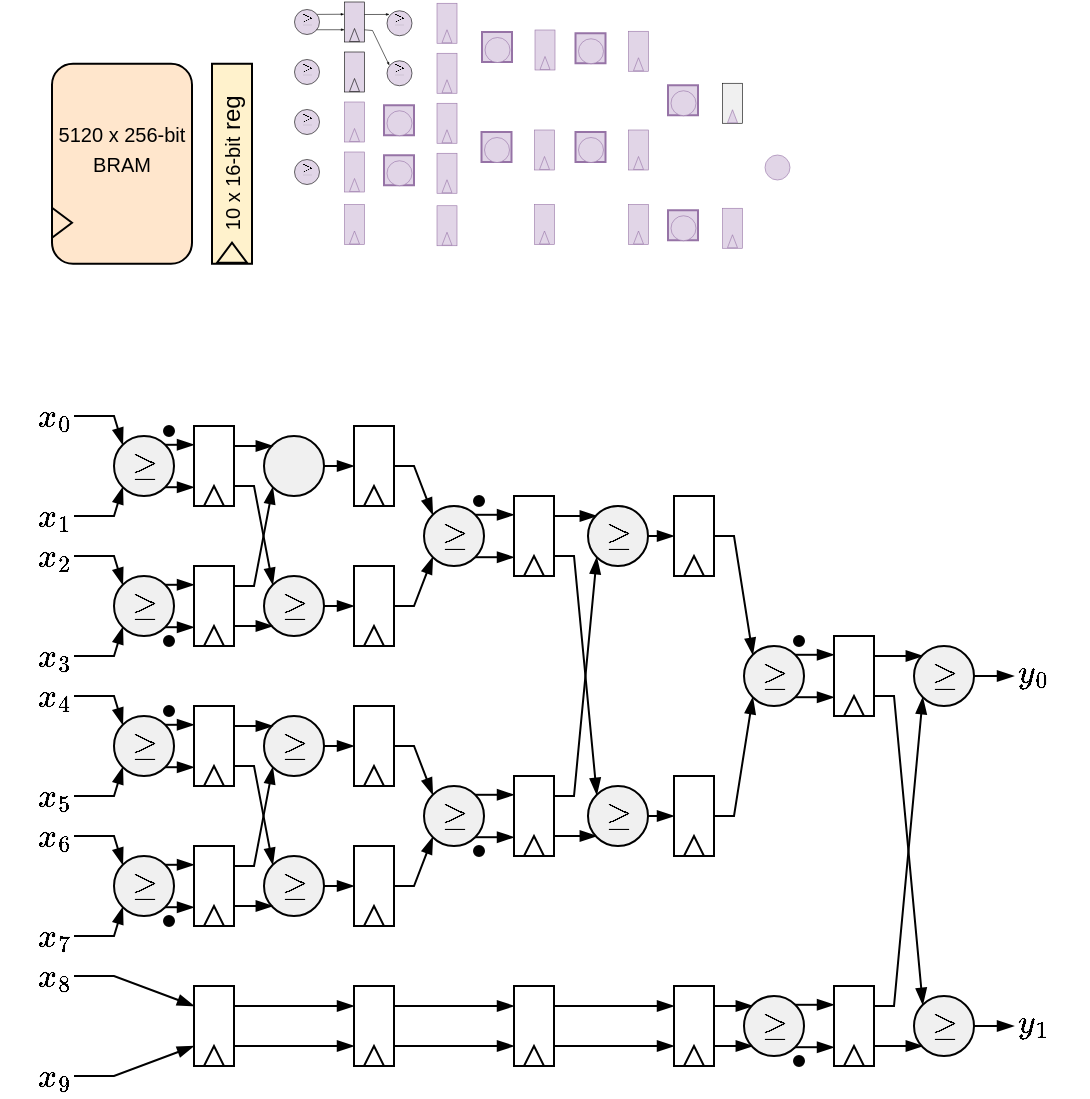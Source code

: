 <mxfile version="28.0.3">
  <diagram name="Page-1" id="Lm2m_auR1M7aOtymmEws">
    <mxGraphModel dx="253" dy="141" grid="1" gridSize="1" guides="1" tooltips="1" connect="1" arrows="1" fold="1" page="1" pageScale="1" pageWidth="595" pageHeight="842" math="1" shadow="0">
      <root>
        <mxCell id="0" />
        <mxCell id="1" parent="0" />
        <mxCell id="u5LdR0DTFu8338qAbrxq-192" value="" style="ellipse;whiteSpace=wrap;html=1;aspect=fixed;fillColor=#e1d5e7;strokeColor=#000000;strokeWidth=0.3;" vertex="1" parent="1">
          <mxGeometry x="197.25" y="88.13" width="12.5" height="12.5" as="geometry" />
        </mxCell>
        <mxCell id="u5LdR0DTFu8338qAbrxq-190" value="" style="ellipse;whiteSpace=wrap;html=1;aspect=fixed;fillColor=#e1d5e7;strokeColor=#000000;strokeWidth=0.3;" vertex="1" parent="1">
          <mxGeometry x="197.25" y="63.13" width="12.5" height="12.5" as="geometry" />
        </mxCell>
        <mxCell id="u5LdR0DTFu8338qAbrxq-169" value="" style="ellipse;whiteSpace=wrap;html=1;aspect=fixed;fillColor=#e1d5e7;strokeColor=#000000;strokeWidth=0.3;" vertex="1" parent="1">
          <mxGeometry x="151" y="62.5" width="12.5" height="12.5" as="geometry" />
        </mxCell>
        <mxCell id="u5LdR0DTFu8338qAbrxq-174" value="" style="ellipse;whiteSpace=wrap;html=1;aspect=fixed;fillColor=#e1d5e7;strokeColor=#000000;strokeWidth=0.3;" vertex="1" parent="1">
          <mxGeometry x="151" y="87.5" width="12.5" height="12.5" as="geometry" />
        </mxCell>
        <mxCell id="u5LdR0DTFu8338qAbrxq-176" value="" style="ellipse;whiteSpace=wrap;html=1;aspect=fixed;fillColor=#e1d5e7;strokeColor=#000000;strokeWidth=0.3;" vertex="1" parent="1">
          <mxGeometry x="151" y="112.5" width="12.5" height="12.5" as="geometry" />
        </mxCell>
        <mxCell id="u5LdR0DTFu8338qAbrxq-178" value="" style="ellipse;whiteSpace=wrap;html=1;aspect=fixed;fillColor=#e1d5e7;strokeColor=#000000;strokeWidth=0.3;" vertex="1" parent="1">
          <mxGeometry x="151" y="137.5" width="12.5" height="12.5" as="geometry" />
        </mxCell>
        <mxCell id="u5LdR0DTFu8338qAbrxq-232" value="&lt;font style=&quot;font-size: 6px;&quot;&gt;$$-$$&lt;/font&gt;" style="text;html=1;align=center;verticalAlign=middle;whiteSpace=wrap;rounded=0;fillColor=#e1d5e7;strokeColor=#9673a6;" vertex="1" parent="1">
          <mxGeometry x="388" y="139.75" width="10" height="2.25" as="geometry" />
        </mxCell>
        <mxCell id="u5LdR0DTFu8338qAbrxq-24" value="&lt;font style=&quot;font-size: 6px;&quot;&gt;$$\geq$$&lt;/font&gt;" style="text;html=1;align=center;verticalAlign=middle;whiteSpace=wrap;rounded=0;fillColor=none;strokeColor=none;" vertex="1" parent="1">
          <mxGeometry x="149.75" y="60" width="15" height="15" as="geometry" />
        </mxCell>
        <mxCell id="u5LdR0DTFu8338qAbrxq-175" value="&lt;font style=&quot;font-size: 6px;&quot;&gt;$$\geq$$&lt;/font&gt;" style="text;html=1;align=center;verticalAlign=middle;whiteSpace=wrap;rounded=0;fillColor=none;strokeColor=none;" vertex="1" parent="1">
          <mxGeometry x="149.75" y="85" width="15" height="15" as="geometry" />
        </mxCell>
        <mxCell id="u5LdR0DTFu8338qAbrxq-177" value="&lt;font style=&quot;font-size: 6px;&quot;&gt;$$\geq$$&lt;/font&gt;" style="text;html=1;align=center;verticalAlign=middle;whiteSpace=wrap;rounded=0;fillColor=none;strokeColor=none;" vertex="1" parent="1">
          <mxGeometry x="149.75" y="110" width="15" height="15" as="geometry" />
        </mxCell>
        <mxCell id="u5LdR0DTFu8338qAbrxq-191" value="&lt;font style=&quot;font-size: 6px;&quot;&gt;$$\geq$$&lt;/font&gt;" style="text;html=1;align=center;verticalAlign=middle;whiteSpace=wrap;rounded=0;fillColor=none;strokeColor=none;" vertex="1" parent="1">
          <mxGeometry x="196" y="60.63" width="15" height="15" as="geometry" />
        </mxCell>
        <mxCell id="u5LdR0DTFu8338qAbrxq-193" value="&lt;font style=&quot;font-size: 6px;&quot;&gt;$$\geq$$&lt;/font&gt;" style="text;html=1;align=center;verticalAlign=middle;whiteSpace=wrap;rounded=0;fillColor=none;strokeColor=none;" vertex="1" parent="1">
          <mxGeometry x="196" y="85.63" width="15" height="15" as="geometry" />
        </mxCell>
        <mxCell id="u5LdR0DTFu8338qAbrxq-195" value="&lt;font style=&quot;font-size: 6px;&quot;&gt;$$\geq$$&lt;/font&gt;" style="text;html=1;align=center;verticalAlign=middle;whiteSpace=wrap;rounded=0;fillColor=#e1d5e7;strokeColor=#9673a6;" vertex="1" parent="1">
          <mxGeometry x="196" y="110.63" width="15" height="15" as="geometry" />
        </mxCell>
        <mxCell id="u5LdR0DTFu8338qAbrxq-197" value="&lt;font style=&quot;font-size: 6px;&quot;&gt;$$\geq$$&lt;/font&gt;" style="text;html=1;align=center;verticalAlign=middle;whiteSpace=wrap;rounded=0;fillColor=#e1d5e7;strokeColor=#9673a6;" vertex="1" parent="1">
          <mxGeometry x="196" y="135.63" width="15" height="15" as="geometry" />
        </mxCell>
        <mxCell id="u5LdR0DTFu8338qAbrxq-209" value="&lt;font style=&quot;font-size: 6px;&quot;&gt;$$\geq$$&lt;/font&gt;" style="text;html=1;align=center;verticalAlign=middle;whiteSpace=wrap;rounded=0;fillColor=#e1d5e7;strokeColor=#9673a6;" vertex="1" parent="1">
          <mxGeometry x="245" y="74" width="15" height="15" as="geometry" />
        </mxCell>
        <mxCell id="u5LdR0DTFu8338qAbrxq-211" value="&lt;font style=&quot;font-size: 6px;&quot;&gt;$$\geq$$&lt;/font&gt;" style="text;html=1;align=center;verticalAlign=middle;whiteSpace=wrap;rounded=0;fillColor=#e1d5e7;strokeColor=#9673a6;" vertex="1" parent="1">
          <mxGeometry x="244.75" y="124" width="15" height="15" as="geometry" />
        </mxCell>
        <mxCell id="u5LdR0DTFu8338qAbrxq-217" value="&lt;font style=&quot;font-size: 6px;&quot;&gt;$$\geq$$&lt;/font&gt;" style="text;html=1;align=center;verticalAlign=middle;whiteSpace=wrap;rounded=0;fillColor=#e1d5e7;strokeColor=#9673a6;" vertex="1" parent="1">
          <mxGeometry x="291.75" y="74.63" width="15" height="15" as="geometry" />
        </mxCell>
        <mxCell id="u5LdR0DTFu8338qAbrxq-221" value="&lt;font style=&quot;font-size: 6px;&quot;&gt;$$\geq$$&lt;/font&gt;" style="text;html=1;align=center;verticalAlign=middle;whiteSpace=wrap;rounded=0;fillColor=#e1d5e7;strokeColor=#9673a6;" vertex="1" parent="1">
          <mxGeometry x="291.75" y="124" width="15" height="15" as="geometry" />
        </mxCell>
        <mxCell id="u5LdR0DTFu8338qAbrxq-227" value="&lt;font style=&quot;font-size: 6px;&quot;&gt;$$\geq$$&lt;/font&gt;" style="text;html=1;align=center;verticalAlign=middle;whiteSpace=wrap;rounded=0;fillColor=#e1d5e7;strokeColor=#9673a6;" vertex="1" parent="1">
          <mxGeometry x="338" y="100.63" width="15" height="15" as="geometry" />
        </mxCell>
        <mxCell id="u5LdR0DTFu8338qAbrxq-229" value="&lt;font style=&quot;font-size: 6px;&quot;&gt;$$\geq$$&lt;/font&gt;" style="text;html=1;align=center;verticalAlign=middle;whiteSpace=wrap;rounded=0;fillColor=#e1d5e7;strokeColor=#9673a6;" vertex="1" parent="1">
          <mxGeometry x="338" y="163.13" width="15" height="15" as="geometry" />
        </mxCell>
        <mxCell id="u5LdR0DTFu8338qAbrxq-179" value="&lt;font style=&quot;font-size: 6px;&quot;&gt;$$\geq$$&lt;/font&gt;" style="text;html=1;align=center;verticalAlign=middle;whiteSpace=wrap;rounded=0;fillColor=none;strokeColor=none;" vertex="1" parent="1">
          <mxGeometry x="149.75" y="135" width="15" height="15" as="geometry" />
        </mxCell>
        <mxCell id="u5LdR0DTFu8338qAbrxq-1" value="&lt;font style=&quot;font-size: 10px;&quot; face=&quot;Helvetica&quot;&gt;BRAM&lt;/font&gt;" style="rounded=1;whiteSpace=wrap;html=1;fillColor=#ffe6cc;strokeColor=#000000;" vertex="1" parent="1">
          <mxGeometry x="30" y="89.88" width="70" height="100" as="geometry" />
        </mxCell>
        <mxCell id="u5LdR0DTFu8338qAbrxq-2" value="&lt;font style=&quot;font-size: 10px;&quot;&gt;5120 x 256-bit&lt;/font&gt;" style="text;html=1;align=center;verticalAlign=middle;whiteSpace=wrap;rounded=0;" vertex="1" parent="1">
          <mxGeometry x="25" y="119.88" width="80" height="10" as="geometry" />
        </mxCell>
        <mxCell id="u5LdR0DTFu8338qAbrxq-5" value="" style="rounded=0;whiteSpace=wrap;html=1;rotation=90;fillColor=#fff2cc;strokeColor=#000000;" vertex="1" parent="1">
          <mxGeometry x="70" y="129.88" width="100" height="20" as="geometry" />
        </mxCell>
        <mxCell id="u5LdR0DTFu8338qAbrxq-8" value="" style="triangle;whiteSpace=wrap;html=1;fillColor=#ffe6cc;strokeColor=#000000;" vertex="1" parent="1">
          <mxGeometry x="30" y="161.88" width="10" height="15" as="geometry" />
        </mxCell>
        <mxCell id="u5LdR0DTFu8338qAbrxq-3" value="" style="triangle;whiteSpace=wrap;html=1;fillColor=#fff2cc;strokeColor=#000000;rotation=-90;" vertex="1" parent="1">
          <mxGeometry x="115" y="176.88" width="10" height="15" as="geometry" />
        </mxCell>
        <mxCell id="u5LdR0DTFu8338qAbrxq-9" value="&lt;font style=&quot;font-size: 10px;&quot;&gt;10 x 16-bit&lt;/font&gt;&amp;nbsp;reg" style="text;html=1;align=center;verticalAlign=middle;whiteSpace=wrap;rounded=0;rotation=-90;" vertex="1" parent="1">
          <mxGeometry x="83.75" y="134.38" width="72.5" height="11" as="geometry" />
        </mxCell>
        <mxCell id="u5LdR0DTFu8338qAbrxq-170" value="" style="rounded=0;whiteSpace=wrap;html=1;strokeWidth=0.3;fillColor=#e1d5e7;strokeColor=#9673a6;" vertex="1" parent="1">
          <mxGeometry x="271" y="160" width="10" height="20" as="geometry" />
        </mxCell>
        <mxCell id="u5LdR0DTFu8338qAbrxq-171" value="" style="triangle;whiteSpace=wrap;html=1;rotation=-90;strokeWidth=0.3;fillColor=#e1d5e7;strokeColor=#9673a6;" vertex="1" parent="1">
          <mxGeometry x="272.75" y="174" width="6.5" height="5" as="geometry" />
        </mxCell>
        <mxCell id="u5LdR0DTFu8338qAbrxq-180" value="" style="rounded=0;whiteSpace=wrap;html=1;strokeWidth=0.3;fillColor=#e1d5e7;strokeColor=#000000;" vertex="1" parent="1">
          <mxGeometry x="176" y="58.75" width="10" height="20" as="geometry" />
        </mxCell>
        <mxCell id="u5LdR0DTFu8338qAbrxq-181" value="" style="triangle;whiteSpace=wrap;html=1;rotation=-90;strokeWidth=0.3;fillColor=#e1d5e7;strokeColor=#000000;" vertex="1" parent="1">
          <mxGeometry x="177.75" y="72.75" width="6.5" height="5" as="geometry" />
        </mxCell>
        <mxCell id="u5LdR0DTFu8338qAbrxq-182" value="" style="rounded=0;whiteSpace=wrap;html=1;strokeWidth=0.3;fillColor=#e1d5e7;strokeColor=#000000;" vertex="1" parent="1">
          <mxGeometry x="176" y="83.75" width="10" height="20" as="geometry" />
        </mxCell>
        <mxCell id="u5LdR0DTFu8338qAbrxq-183" value="" style="triangle;whiteSpace=wrap;html=1;rotation=-90;strokeWidth=0.3;fillColor=#e1d5e7;strokeColor=#000000;" vertex="1" parent="1">
          <mxGeometry x="177.75" y="97.75" width="6.5" height="5" as="geometry" />
        </mxCell>
        <mxCell id="u5LdR0DTFu8338qAbrxq-184" value="" style="rounded=0;whiteSpace=wrap;html=1;strokeWidth=0.3;fillColor=#e1d5e7;strokeColor=#9673a6;" vertex="1" parent="1">
          <mxGeometry x="176" y="108.75" width="10" height="20" as="geometry" />
        </mxCell>
        <mxCell id="u5LdR0DTFu8338qAbrxq-185" value="" style="triangle;whiteSpace=wrap;html=1;rotation=-90;strokeWidth=0.3;fillColor=#e1d5e7;strokeColor=#9673a6;" vertex="1" parent="1">
          <mxGeometry x="177.75" y="122.75" width="6.5" height="5" as="geometry" />
        </mxCell>
        <mxCell id="u5LdR0DTFu8338qAbrxq-186" value="" style="rounded=0;whiteSpace=wrap;html=1;strokeWidth=0.3;fillColor=#e1d5e7;strokeColor=#9673a6;" vertex="1" parent="1">
          <mxGeometry x="176" y="133.75" width="10" height="20" as="geometry" />
        </mxCell>
        <mxCell id="u5LdR0DTFu8338qAbrxq-187" value="" style="triangle;whiteSpace=wrap;html=1;rotation=-90;strokeWidth=0.3;fillColor=#e1d5e7;strokeColor=#9673a6;" vertex="1" parent="1">
          <mxGeometry x="177.75" y="147.75" width="6.5" height="5" as="geometry" />
        </mxCell>
        <mxCell id="u5LdR0DTFu8338qAbrxq-188" value="" style="rounded=0;whiteSpace=wrap;html=1;strokeWidth=0.3;fillColor=#e1d5e7;strokeColor=#9673a6;" vertex="1" parent="1">
          <mxGeometry x="176" y="160" width="10" height="20" as="geometry" />
        </mxCell>
        <mxCell id="u5LdR0DTFu8338qAbrxq-189" value="" style="triangle;whiteSpace=wrap;html=1;rotation=-90;strokeWidth=0.3;fillColor=#e1d5e7;strokeColor=#9673a6;" vertex="1" parent="1">
          <mxGeometry x="177.75" y="174" width="6.5" height="5" as="geometry" />
        </mxCell>
        <mxCell id="u5LdR0DTFu8338qAbrxq-194" value="" style="ellipse;whiteSpace=wrap;html=1;aspect=fixed;fillColor=#e1d5e7;strokeColor=#9673a6;strokeWidth=0.3;" vertex="1" parent="1">
          <mxGeometry x="197.25" y="113.13" width="12.5" height="12.5" as="geometry" />
        </mxCell>
        <mxCell id="u5LdR0DTFu8338qAbrxq-196" value="" style="ellipse;whiteSpace=wrap;html=1;aspect=fixed;fillColor=#e1d5e7;strokeColor=#9673a6;strokeWidth=0.3;" vertex="1" parent="1">
          <mxGeometry x="197.25" y="138.13" width="12.5" height="12.5" as="geometry" />
        </mxCell>
        <mxCell id="u5LdR0DTFu8338qAbrxq-198" value="" style="rounded=0;whiteSpace=wrap;html=1;strokeWidth=0.3;fillColor=#e1d5e7;strokeColor=#9673a6;" vertex="1" parent="1">
          <mxGeometry x="222.25" y="59.38" width="10" height="20" as="geometry" />
        </mxCell>
        <mxCell id="u5LdR0DTFu8338qAbrxq-199" value="" style="triangle;whiteSpace=wrap;html=1;rotation=-90;strokeWidth=0.3;fillColor=#e1d5e7;strokeColor=#9673a6;" vertex="1" parent="1">
          <mxGeometry x="224" y="73.38" width="6.5" height="5" as="geometry" />
        </mxCell>
        <mxCell id="u5LdR0DTFu8338qAbrxq-200" value="" style="rounded=0;whiteSpace=wrap;html=1;strokeWidth=0.3;fillColor=#e1d5e7;strokeColor=#9673a6;" vertex="1" parent="1">
          <mxGeometry x="222.25" y="84.38" width="10" height="20" as="geometry" />
        </mxCell>
        <mxCell id="u5LdR0DTFu8338qAbrxq-201" value="" style="triangle;whiteSpace=wrap;html=1;rotation=-90;strokeWidth=0.3;fillColor=#e1d5e7;strokeColor=#9673a6;" vertex="1" parent="1">
          <mxGeometry x="224" y="98.38" width="6.5" height="5" as="geometry" />
        </mxCell>
        <mxCell id="u5LdR0DTFu8338qAbrxq-202" value="" style="rounded=0;whiteSpace=wrap;html=1;strokeWidth=0.3;fillColor=#e1d5e7;strokeColor=#9673a6;" vertex="1" parent="1">
          <mxGeometry x="222.25" y="109.38" width="10" height="20" as="geometry" />
        </mxCell>
        <mxCell id="u5LdR0DTFu8338qAbrxq-203" value="" style="triangle;whiteSpace=wrap;html=1;rotation=-90;strokeWidth=0.3;fillColor=#e1d5e7;strokeColor=#9673a6;" vertex="1" parent="1">
          <mxGeometry x="224" y="123.38" width="6.5" height="5" as="geometry" />
        </mxCell>
        <mxCell id="u5LdR0DTFu8338qAbrxq-204" value="" style="rounded=0;whiteSpace=wrap;html=1;strokeWidth=0.3;fillColor=#e1d5e7;strokeColor=#9673a6;" vertex="1" parent="1">
          <mxGeometry x="222.25" y="134.38" width="10" height="20" as="geometry" />
        </mxCell>
        <mxCell id="u5LdR0DTFu8338qAbrxq-205" value="" style="triangle;whiteSpace=wrap;html=1;rotation=-90;strokeWidth=0.3;fillColor=#e1d5e7;strokeColor=#9673a6;" vertex="1" parent="1">
          <mxGeometry x="224" y="148.38" width="6.5" height="5" as="geometry" />
        </mxCell>
        <mxCell id="u5LdR0DTFu8338qAbrxq-206" value="" style="rounded=0;whiteSpace=wrap;html=1;strokeWidth=0.3;fillColor=#e1d5e7;strokeColor=#9673a6;" vertex="1" parent="1">
          <mxGeometry x="222.25" y="160.63" width="10" height="20" as="geometry" />
        </mxCell>
        <mxCell id="u5LdR0DTFu8338qAbrxq-207" value="" style="triangle;whiteSpace=wrap;html=1;rotation=-90;strokeWidth=0.3;fillColor=#e1d5e7;strokeColor=#9673a6;" vertex="1" parent="1">
          <mxGeometry x="224" y="174.63" width="6.5" height="5" as="geometry" />
        </mxCell>
        <mxCell id="u5LdR0DTFu8338qAbrxq-208" value="" style="ellipse;whiteSpace=wrap;html=1;aspect=fixed;fillColor=#e1d5e7;strokeColor=#9673a6;strokeWidth=0.3;" vertex="1" parent="1">
          <mxGeometry x="246.25" y="76.5" width="12.5" height="12.5" as="geometry" />
        </mxCell>
        <mxCell id="u5LdR0DTFu8338qAbrxq-210" value="" style="ellipse;whiteSpace=wrap;html=1;aspect=fixed;fillColor=#e1d5e7;strokeColor=#9673a6;strokeWidth=0.3;" vertex="1" parent="1">
          <mxGeometry x="246" y="126.5" width="12.5" height="12.5" as="geometry" />
        </mxCell>
        <mxCell id="u5LdR0DTFu8338qAbrxq-212" value="" style="rounded=0;whiteSpace=wrap;html=1;strokeWidth=0.3;fillColor=#e1d5e7;strokeColor=#9673a6;" vertex="1" parent="1">
          <mxGeometry x="271.25" y="72.75" width="10" height="20" as="geometry" />
        </mxCell>
        <mxCell id="u5LdR0DTFu8338qAbrxq-213" value="" style="triangle;whiteSpace=wrap;html=1;rotation=-90;strokeWidth=0.3;fillColor=#e1d5e7;strokeColor=#9673a6;" vertex="1" parent="1">
          <mxGeometry x="273" y="86.75" width="6.5" height="5" as="geometry" />
        </mxCell>
        <mxCell id="u5LdR0DTFu8338qAbrxq-214" value="" style="rounded=0;whiteSpace=wrap;html=1;strokeWidth=0.3;fillColor=#e1d5e7;strokeColor=#9673a6;" vertex="1" parent="1">
          <mxGeometry x="271" y="122.75" width="10" height="20" as="geometry" />
        </mxCell>
        <mxCell id="u5LdR0DTFu8338qAbrxq-215" value="" style="triangle;whiteSpace=wrap;html=1;rotation=-90;strokeWidth=0.3;fillColor=#e1d5e7;strokeColor=#9673a6;" vertex="1" parent="1">
          <mxGeometry x="272.75" y="136.75" width="6.5" height="5" as="geometry" />
        </mxCell>
        <mxCell id="u5LdR0DTFu8338qAbrxq-216" value="" style="ellipse;whiteSpace=wrap;html=1;aspect=fixed;fillColor=#e1d5e7;strokeColor=#9673a6;strokeWidth=0.3;" vertex="1" parent="1">
          <mxGeometry x="293" y="77.13" width="12.5" height="12.5" as="geometry" />
        </mxCell>
        <mxCell id="u5LdR0DTFu8338qAbrxq-218" value="" style="rounded=0;whiteSpace=wrap;html=1;strokeWidth=0.3;fillColor=#e1d5e7;strokeColor=#9673a6;" vertex="1" parent="1">
          <mxGeometry x="318" y="73.38" width="10" height="20" as="geometry" />
        </mxCell>
        <mxCell id="u5LdR0DTFu8338qAbrxq-219" value="" style="triangle;whiteSpace=wrap;html=1;rotation=-90;strokeWidth=0.3;fillColor=#e1d5e7;strokeColor=#9673a6;" vertex="1" parent="1">
          <mxGeometry x="319.75" y="87.38" width="6.5" height="5" as="geometry" />
        </mxCell>
        <mxCell id="u5LdR0DTFu8338qAbrxq-220" value="" style="ellipse;whiteSpace=wrap;html=1;aspect=fixed;fillColor=#e1d5e7;strokeColor=#9673a6;strokeWidth=0.3;" vertex="1" parent="1">
          <mxGeometry x="293" y="126.5" width="12.5" height="12.5" as="geometry" />
        </mxCell>
        <mxCell id="u5LdR0DTFu8338qAbrxq-222" value="" style="rounded=0;whiteSpace=wrap;html=1;strokeWidth=0.3;fillColor=#e1d5e7;strokeColor=#9673a6;" vertex="1" parent="1">
          <mxGeometry x="318" y="122.75" width="10" height="20" as="geometry" />
        </mxCell>
        <mxCell id="u5LdR0DTFu8338qAbrxq-223" value="" style="triangle;whiteSpace=wrap;html=1;rotation=-90;strokeWidth=0.3;fillColor=#e1d5e7;strokeColor=#9673a6;" vertex="1" parent="1">
          <mxGeometry x="319.75" y="136.75" width="6.5" height="5" as="geometry" />
        </mxCell>
        <mxCell id="u5LdR0DTFu8338qAbrxq-224" value="" style="rounded=0;whiteSpace=wrap;html=1;strokeWidth=0.3;fillColor=#e1d5e7;strokeColor=#9673a6;" vertex="1" parent="1">
          <mxGeometry x="318" y="160" width="10" height="20" as="geometry" />
        </mxCell>
        <mxCell id="u5LdR0DTFu8338qAbrxq-225" value="" style="triangle;whiteSpace=wrap;html=1;rotation=-90;strokeWidth=0.3;fillColor=#e1d5e7;strokeColor=#9673a6;" vertex="1" parent="1">
          <mxGeometry x="319.75" y="174" width="6.5" height="5" as="geometry" />
        </mxCell>
        <mxCell id="u5LdR0DTFu8338qAbrxq-226" value="" style="ellipse;whiteSpace=wrap;html=1;aspect=fixed;fillColor=#e1d5e7;strokeColor=#9673a6;strokeWidth=0.3;" vertex="1" parent="1">
          <mxGeometry x="339.25" y="103.13" width="12.5" height="12.5" as="geometry" />
        </mxCell>
        <mxCell id="u5LdR0DTFu8338qAbrxq-228" value="" style="ellipse;whiteSpace=wrap;html=1;aspect=fixed;fillColor=#e1d5e7;strokeColor=#9673a6;strokeWidth=0.3;" vertex="1" parent="1">
          <mxGeometry x="339.25" y="165.63" width="12.5" height="12.5" as="geometry" />
        </mxCell>
        <mxCell id="u5LdR0DTFu8338qAbrxq-230" value="" style="group" vertex="1" connectable="0" parent="1">
          <mxGeometry x="21" y="256" width="510" height="350" as="geometry" />
        </mxCell>
        <mxCell id="u5LdR0DTFu8338qAbrxq-11" style="edgeStyle=orthogonalEdgeStyle;rounded=0;orthogonalLoop=1;jettySize=auto;html=1;exitX=1;exitY=1;exitDx=0;exitDy=0;entryX=0;entryY=0.75;entryDx=0;entryDy=0;endArrow=blockThin;endFill=1;" edge="1" parent="u5LdR0DTFu8338qAbrxq-230" source="u5LdR0DTFu8338qAbrxq-13" target="u5LdR0DTFu8338qAbrxq-20">
          <mxGeometry relative="1" as="geometry" />
        </mxCell>
        <mxCell id="u5LdR0DTFu8338qAbrxq-12" style="edgeStyle=orthogonalEdgeStyle;rounded=0;orthogonalLoop=1;jettySize=auto;html=1;exitX=1;exitY=0;exitDx=0;exitDy=0;entryX=0;entryY=0.25;entryDx=0;entryDy=0;endArrow=blockThin;endFill=1;" edge="1" parent="u5LdR0DTFu8338qAbrxq-230" source="u5LdR0DTFu8338qAbrxq-13" target="u5LdR0DTFu8338qAbrxq-20">
          <mxGeometry relative="1" as="geometry" />
        </mxCell>
        <mxCell id="u5LdR0DTFu8338qAbrxq-13" value="" style="ellipse;whiteSpace=wrap;html=1;aspect=fixed;fillColor=#F0F0F0;" vertex="1" parent="u5LdR0DTFu8338qAbrxq-230">
          <mxGeometry x="40" y="20" width="30" height="30" as="geometry" />
        </mxCell>
        <mxCell id="u5LdR0DTFu8338qAbrxq-14" value="&lt;font style=&quot;font-size: 14px;&quot;&gt;$$x_0$$&lt;/font&gt;" style="text;html=1;align=center;verticalAlign=middle;whiteSpace=wrap;rounded=0;" vertex="1" parent="u5LdR0DTFu8338qAbrxq-230">
          <mxGeometry width="20" height="20" as="geometry" />
        </mxCell>
        <mxCell id="u5LdR0DTFu8338qAbrxq-15" value="&lt;font style=&quot;font-size: 14px;&quot;&gt;$$x_1$$&lt;/font&gt;" style="text;html=1;align=center;verticalAlign=middle;whiteSpace=wrap;rounded=0;" vertex="1" parent="u5LdR0DTFu8338qAbrxq-230">
          <mxGeometry y="50" width="20" height="20" as="geometry" />
        </mxCell>
        <mxCell id="u5LdR0DTFu8338qAbrxq-16" value="" style="endArrow=blockThin;html=1;rounded=0;exitX=1;exitY=0.5;exitDx=0;exitDy=0;entryX=0;entryY=0;entryDx=0;entryDy=0;endFill=1;" edge="1" parent="u5LdR0DTFu8338qAbrxq-230" source="u5LdR0DTFu8338qAbrxq-14" target="u5LdR0DTFu8338qAbrxq-13">
          <mxGeometry width="50" height="50" relative="1" as="geometry">
            <mxPoint x="70" y="30" as="sourcePoint" />
            <mxPoint x="120" y="-20" as="targetPoint" />
            <Array as="points">
              <mxPoint x="40" y="10" />
            </Array>
          </mxGeometry>
        </mxCell>
        <mxCell id="u5LdR0DTFu8338qAbrxq-17" value="" style="endArrow=blockThin;html=1;rounded=0;entryX=0;entryY=1;entryDx=0;entryDy=0;exitX=1;exitY=0.5;exitDx=0;exitDy=0;endFill=1;" edge="1" parent="u5LdR0DTFu8338qAbrxq-230" source="u5LdR0DTFu8338qAbrxq-15" target="u5LdR0DTFu8338qAbrxq-13">
          <mxGeometry width="50" height="50" relative="1" as="geometry">
            <mxPoint x="10" y="120" as="sourcePoint" />
            <mxPoint x="60" y="70" as="targetPoint" />
            <Array as="points">
              <mxPoint x="40" y="60" />
            </Array>
          </mxGeometry>
        </mxCell>
        <mxCell id="u5LdR0DTFu8338qAbrxq-18" value="&lt;font style=&quot;font-size: 14px;&quot;&gt;$$\geq$$&lt;/font&gt;" style="text;html=1;align=center;verticalAlign=middle;whiteSpace=wrap;rounded=0;" vertex="1" parent="u5LdR0DTFu8338qAbrxq-230">
          <mxGeometry x="47.5" y="27.5" width="15" height="15" as="geometry" />
        </mxCell>
        <mxCell id="u5LdR0DTFu8338qAbrxq-19" value="" style="group" vertex="1" connectable="0" parent="u5LdR0DTFu8338qAbrxq-230">
          <mxGeometry x="80" y="15" width="20" height="40" as="geometry" />
        </mxCell>
        <mxCell id="u5LdR0DTFu8338qAbrxq-20" value="" style="rounded=0;whiteSpace=wrap;html=1;" vertex="1" parent="u5LdR0DTFu8338qAbrxq-19">
          <mxGeometry width="20" height="40" as="geometry" />
        </mxCell>
        <mxCell id="u5LdR0DTFu8338qAbrxq-21" value="" style="triangle;whiteSpace=wrap;html=1;rotation=-90;" vertex="1" parent="u5LdR0DTFu8338qAbrxq-19">
          <mxGeometry x="5" y="30" width="10" height="10" as="geometry" />
        </mxCell>
        <mxCell id="u5LdR0DTFu8338qAbrxq-22" style="edgeStyle=orthogonalEdgeStyle;rounded=0;orthogonalLoop=1;jettySize=auto;html=1;exitX=1;exitY=0.5;exitDx=0;exitDy=0;entryX=0;entryY=0.5;entryDx=0;entryDy=0;endArrow=blockThin;endFill=1;curved=0;" edge="1" parent="u5LdR0DTFu8338qAbrxq-230" source="u5LdR0DTFu8338qAbrxq-23" target="u5LdR0DTFu8338qAbrxq-45">
          <mxGeometry relative="1" as="geometry" />
        </mxCell>
        <mxCell id="u5LdR0DTFu8338qAbrxq-23" value="" style="ellipse;whiteSpace=wrap;html=1;aspect=fixed;fillColor=#F0F0F0;" vertex="1" parent="u5LdR0DTFu8338qAbrxq-230">
          <mxGeometry x="115" y="20" width="30" height="30" as="geometry" />
        </mxCell>
        <mxCell id="u5LdR0DTFu8338qAbrxq-25" style="edgeStyle=orthogonalEdgeStyle;rounded=0;orthogonalLoop=1;jettySize=auto;html=1;exitX=1;exitY=0.25;exitDx=0;exitDy=0;entryX=0;entryY=0;entryDx=0;entryDy=0;endArrow=blockThin;endFill=1;" edge="1" parent="u5LdR0DTFu8338qAbrxq-230" source="u5LdR0DTFu8338qAbrxq-20" target="u5LdR0DTFu8338qAbrxq-23">
          <mxGeometry relative="1" as="geometry">
            <mxPoint x="110" y="25" as="targetPoint" />
          </mxGeometry>
        </mxCell>
        <mxCell id="u5LdR0DTFu8338qAbrxq-26" style="edgeStyle=orthogonalEdgeStyle;rounded=0;orthogonalLoop=1;jettySize=auto;html=1;exitX=1;exitY=1;exitDx=0;exitDy=0;entryX=0;entryY=0.75;entryDx=0;entryDy=0;endArrow=blockThin;endFill=1;" edge="1" parent="u5LdR0DTFu8338qAbrxq-230" source="u5LdR0DTFu8338qAbrxq-28" target="u5LdR0DTFu8338qAbrxq-35">
          <mxGeometry relative="1" as="geometry" />
        </mxCell>
        <mxCell id="u5LdR0DTFu8338qAbrxq-27" style="edgeStyle=orthogonalEdgeStyle;rounded=0;orthogonalLoop=1;jettySize=auto;html=1;exitX=1;exitY=0;exitDx=0;exitDy=0;entryX=0;entryY=0.25;entryDx=0;entryDy=0;endArrow=blockThin;endFill=1;" edge="1" parent="u5LdR0DTFu8338qAbrxq-230" source="u5LdR0DTFu8338qAbrxq-28" target="u5LdR0DTFu8338qAbrxq-35">
          <mxGeometry relative="1" as="geometry" />
        </mxCell>
        <mxCell id="u5LdR0DTFu8338qAbrxq-28" value="" style="ellipse;whiteSpace=wrap;html=1;aspect=fixed;fillColor=#F0F0F0;" vertex="1" parent="u5LdR0DTFu8338qAbrxq-230">
          <mxGeometry x="40" y="90" width="30" height="30" as="geometry" />
        </mxCell>
        <mxCell id="u5LdR0DTFu8338qAbrxq-29" value="&lt;font style=&quot;font-size: 14px;&quot;&gt;$$x_2$$&lt;/font&gt;" style="text;html=1;align=center;verticalAlign=middle;whiteSpace=wrap;rounded=0;" vertex="1" parent="u5LdR0DTFu8338qAbrxq-230">
          <mxGeometry y="70" width="20" height="20" as="geometry" />
        </mxCell>
        <mxCell id="u5LdR0DTFu8338qAbrxq-30" value="&lt;font style=&quot;font-size: 14px;&quot;&gt;$$x_3$$&lt;/font&gt;" style="text;html=1;align=center;verticalAlign=middle;whiteSpace=wrap;rounded=0;" vertex="1" parent="u5LdR0DTFu8338qAbrxq-230">
          <mxGeometry y="120" width="20" height="20" as="geometry" />
        </mxCell>
        <mxCell id="u5LdR0DTFu8338qAbrxq-31" value="" style="endArrow=blockThin;html=1;rounded=0;exitX=1;exitY=0.5;exitDx=0;exitDy=0;entryX=0;entryY=0;entryDx=0;entryDy=0;endFill=1;" edge="1" parent="u5LdR0DTFu8338qAbrxq-230" source="u5LdR0DTFu8338qAbrxq-29" target="u5LdR0DTFu8338qAbrxq-28">
          <mxGeometry width="50" height="50" relative="1" as="geometry">
            <mxPoint x="70" y="100" as="sourcePoint" />
            <mxPoint x="120" y="50" as="targetPoint" />
            <Array as="points">
              <mxPoint x="40" y="80" />
            </Array>
          </mxGeometry>
        </mxCell>
        <mxCell id="u5LdR0DTFu8338qAbrxq-32" value="" style="endArrow=blockThin;html=1;rounded=0;entryX=0;entryY=1;entryDx=0;entryDy=0;exitX=1;exitY=0.5;exitDx=0;exitDy=0;endFill=1;" edge="1" parent="u5LdR0DTFu8338qAbrxq-230" source="u5LdR0DTFu8338qAbrxq-30" target="u5LdR0DTFu8338qAbrxq-28">
          <mxGeometry width="50" height="50" relative="1" as="geometry">
            <mxPoint x="10" y="190" as="sourcePoint" />
            <mxPoint x="60" y="140" as="targetPoint" />
            <Array as="points">
              <mxPoint x="40" y="130" />
            </Array>
          </mxGeometry>
        </mxCell>
        <mxCell id="u5LdR0DTFu8338qAbrxq-33" value="&lt;font style=&quot;font-size: 14px;&quot;&gt;$$\geq$$&lt;/font&gt;" style="text;html=1;align=center;verticalAlign=middle;whiteSpace=wrap;rounded=0;" vertex="1" parent="u5LdR0DTFu8338qAbrxq-230">
          <mxGeometry x="47.5" y="97.5" width="15" height="15" as="geometry" />
        </mxCell>
        <mxCell id="u5LdR0DTFu8338qAbrxq-34" value="" style="group" vertex="1" connectable="0" parent="u5LdR0DTFu8338qAbrxq-230">
          <mxGeometry x="80" y="85" width="20" height="40" as="geometry" />
        </mxCell>
        <mxCell id="u5LdR0DTFu8338qAbrxq-35" value="" style="rounded=0;whiteSpace=wrap;html=1;" vertex="1" parent="u5LdR0DTFu8338qAbrxq-34">
          <mxGeometry width="20" height="40" as="geometry" />
        </mxCell>
        <mxCell id="u5LdR0DTFu8338qAbrxq-36" value="" style="triangle;whiteSpace=wrap;html=1;rotation=-90;" vertex="1" parent="u5LdR0DTFu8338qAbrxq-34">
          <mxGeometry x="5" y="30" width="10" height="10" as="geometry" />
        </mxCell>
        <mxCell id="u5LdR0DTFu8338qAbrxq-37" value="" style="endArrow=blockThin;html=1;rounded=0;entryX=0;entryY=1;entryDx=0;entryDy=0;exitX=1;exitY=0.25;exitDx=0;exitDy=0;endFill=1;" edge="1" parent="u5LdR0DTFu8338qAbrxq-230" source="u5LdR0DTFu8338qAbrxq-35" target="u5LdR0DTFu8338qAbrxq-23">
          <mxGeometry width="50" height="50" relative="1" as="geometry">
            <mxPoint x="140" y="110" as="sourcePoint" />
            <mxPoint x="190" y="60" as="targetPoint" />
            <Array as="points">
              <mxPoint x="110" y="95" />
            </Array>
          </mxGeometry>
        </mxCell>
        <mxCell id="u5LdR0DTFu8338qAbrxq-38" style="edgeStyle=orthogonalEdgeStyle;rounded=0;orthogonalLoop=1;jettySize=auto;html=1;exitX=1;exitY=0.5;exitDx=0;exitDy=0;entryX=0;entryY=0.5;entryDx=0;entryDy=0;endArrow=blockThin;endFill=1;" edge="1" parent="u5LdR0DTFu8338qAbrxq-230" source="u5LdR0DTFu8338qAbrxq-39" target="u5LdR0DTFu8338qAbrxq-47">
          <mxGeometry relative="1" as="geometry" />
        </mxCell>
        <mxCell id="u5LdR0DTFu8338qAbrxq-39" value="" style="ellipse;whiteSpace=wrap;html=1;aspect=fixed;fillColor=#F0F0F0;" vertex="1" parent="u5LdR0DTFu8338qAbrxq-230">
          <mxGeometry x="115" y="90" width="30" height="30" as="geometry" />
        </mxCell>
        <mxCell id="u5LdR0DTFu8338qAbrxq-40" value="&lt;font style=&quot;font-size: 14px;&quot;&gt;$$\geq$$&lt;/font&gt;" style="text;html=1;align=center;verticalAlign=middle;whiteSpace=wrap;rounded=0;" vertex="1" parent="u5LdR0DTFu8338qAbrxq-230">
          <mxGeometry x="122.5" y="97.5" width="15" height="15" as="geometry" />
        </mxCell>
        <mxCell id="u5LdR0DTFu8338qAbrxq-41" value="" style="endArrow=blockThin;html=1;rounded=0;exitX=1;exitY=0.75;exitDx=0;exitDy=0;entryX=0;entryY=0;entryDx=0;entryDy=0;endFill=1;" edge="1" parent="u5LdR0DTFu8338qAbrxq-230" source="u5LdR0DTFu8338qAbrxq-20" target="u5LdR0DTFu8338qAbrxq-39">
          <mxGeometry width="50" height="50" relative="1" as="geometry">
            <mxPoint x="170" y="90" as="sourcePoint" />
            <mxPoint x="220" y="40" as="targetPoint" />
            <Array as="points">
              <mxPoint x="110" y="45" />
            </Array>
          </mxGeometry>
        </mxCell>
        <mxCell id="u5LdR0DTFu8338qAbrxq-42" style="edgeStyle=orthogonalEdgeStyle;rounded=0;orthogonalLoop=1;jettySize=auto;html=1;exitX=1;exitY=0.75;exitDx=0;exitDy=0;entryX=0;entryY=1;entryDx=0;entryDy=0;endArrow=blockThin;endFill=1;" edge="1" parent="u5LdR0DTFu8338qAbrxq-230" source="u5LdR0DTFu8338qAbrxq-35" target="u5LdR0DTFu8338qAbrxq-39">
          <mxGeometry relative="1" as="geometry" />
        </mxCell>
        <mxCell id="u5LdR0DTFu8338qAbrxq-43" value="" style="ellipse;whiteSpace=wrap;html=1;aspect=fixed;fillColor=#000000;" vertex="1" parent="u5LdR0DTFu8338qAbrxq-230">
          <mxGeometry x="65" y="15" width="5" height="5" as="geometry" />
        </mxCell>
        <mxCell id="u5LdR0DTFu8338qAbrxq-44" value="" style="ellipse;whiteSpace=wrap;html=1;aspect=fixed;fillColor=#000000;" vertex="1" parent="u5LdR0DTFu8338qAbrxq-230">
          <mxGeometry x="65" y="120" width="5" height="5" as="geometry" />
        </mxCell>
        <mxCell id="u5LdR0DTFu8338qAbrxq-45" value="" style="rounded=0;whiteSpace=wrap;html=1;" vertex="1" parent="u5LdR0DTFu8338qAbrxq-230">
          <mxGeometry x="160" y="15" width="20" height="40" as="geometry" />
        </mxCell>
        <mxCell id="u5LdR0DTFu8338qAbrxq-46" value="" style="triangle;whiteSpace=wrap;html=1;rotation=-90;" vertex="1" parent="u5LdR0DTFu8338qAbrxq-230">
          <mxGeometry x="165" y="45" width="10" height="10" as="geometry" />
        </mxCell>
        <mxCell id="u5LdR0DTFu8338qAbrxq-47" value="" style="rounded=0;whiteSpace=wrap;html=1;" vertex="1" parent="u5LdR0DTFu8338qAbrxq-230">
          <mxGeometry x="160" y="85" width="20" height="40" as="geometry" />
        </mxCell>
        <mxCell id="u5LdR0DTFu8338qAbrxq-48" value="" style="triangle;whiteSpace=wrap;html=1;rotation=-90;" vertex="1" parent="u5LdR0DTFu8338qAbrxq-230">
          <mxGeometry x="165" y="115" width="10" height="10" as="geometry" />
        </mxCell>
        <mxCell id="u5LdR0DTFu8338qAbrxq-49" style="edgeStyle=orthogonalEdgeStyle;rounded=0;orthogonalLoop=1;jettySize=auto;html=1;exitX=1;exitY=1;exitDx=0;exitDy=0;entryX=0;entryY=0.75;entryDx=0;entryDy=0;endArrow=blockThin;endFill=1;" edge="1" parent="u5LdR0DTFu8338qAbrxq-230" source="u5LdR0DTFu8338qAbrxq-51" target="u5LdR0DTFu8338qAbrxq-58">
          <mxGeometry relative="1" as="geometry" />
        </mxCell>
        <mxCell id="u5LdR0DTFu8338qAbrxq-50" style="edgeStyle=orthogonalEdgeStyle;rounded=0;orthogonalLoop=1;jettySize=auto;html=1;exitX=1;exitY=0;exitDx=0;exitDy=0;entryX=0;entryY=0.25;entryDx=0;entryDy=0;endArrow=blockThin;endFill=1;" edge="1" parent="u5LdR0DTFu8338qAbrxq-230" source="u5LdR0DTFu8338qAbrxq-51" target="u5LdR0DTFu8338qAbrxq-58">
          <mxGeometry relative="1" as="geometry" />
        </mxCell>
        <mxCell id="u5LdR0DTFu8338qAbrxq-51" value="" style="ellipse;whiteSpace=wrap;html=1;aspect=fixed;fillColor=#F0F0F0;" vertex="1" parent="u5LdR0DTFu8338qAbrxq-230">
          <mxGeometry x="40" y="160" width="30" height="30" as="geometry" />
        </mxCell>
        <mxCell id="u5LdR0DTFu8338qAbrxq-52" value="&lt;font style=&quot;font-size: 14px;&quot;&gt;$$x_4$$&lt;/font&gt;" style="text;html=1;align=center;verticalAlign=middle;whiteSpace=wrap;rounded=0;" vertex="1" parent="u5LdR0DTFu8338qAbrxq-230">
          <mxGeometry y="140" width="20" height="20" as="geometry" />
        </mxCell>
        <mxCell id="u5LdR0DTFu8338qAbrxq-53" value="&lt;font style=&quot;font-size: 14px;&quot;&gt;$$x_5$$&lt;/font&gt;" style="text;html=1;align=center;verticalAlign=middle;whiteSpace=wrap;rounded=0;" vertex="1" parent="u5LdR0DTFu8338qAbrxq-230">
          <mxGeometry y="190" width="20" height="20" as="geometry" />
        </mxCell>
        <mxCell id="u5LdR0DTFu8338qAbrxq-54" value="" style="endArrow=blockThin;html=1;rounded=0;exitX=1;exitY=0.5;exitDx=0;exitDy=0;entryX=0;entryY=0;entryDx=0;entryDy=0;endFill=1;" edge="1" parent="u5LdR0DTFu8338qAbrxq-230" source="u5LdR0DTFu8338qAbrxq-52" target="u5LdR0DTFu8338qAbrxq-51">
          <mxGeometry width="50" height="50" relative="1" as="geometry">
            <mxPoint x="70" y="170" as="sourcePoint" />
            <mxPoint x="120" y="120" as="targetPoint" />
            <Array as="points">
              <mxPoint x="40" y="150" />
            </Array>
          </mxGeometry>
        </mxCell>
        <mxCell id="u5LdR0DTFu8338qAbrxq-55" value="" style="endArrow=blockThin;html=1;rounded=0;entryX=0;entryY=1;entryDx=0;entryDy=0;exitX=1;exitY=0.5;exitDx=0;exitDy=0;endFill=1;" edge="1" parent="u5LdR0DTFu8338qAbrxq-230" source="u5LdR0DTFu8338qAbrxq-53" target="u5LdR0DTFu8338qAbrxq-51">
          <mxGeometry width="50" height="50" relative="1" as="geometry">
            <mxPoint x="10" y="260" as="sourcePoint" />
            <mxPoint x="60" y="210" as="targetPoint" />
            <Array as="points">
              <mxPoint x="40" y="200" />
            </Array>
          </mxGeometry>
        </mxCell>
        <mxCell id="u5LdR0DTFu8338qAbrxq-56" value="&lt;font style=&quot;font-size: 14px;&quot;&gt;$$\geq$$&lt;/font&gt;" style="text;html=1;align=center;verticalAlign=middle;whiteSpace=wrap;rounded=0;" vertex="1" parent="u5LdR0DTFu8338qAbrxq-230">
          <mxGeometry x="47.5" y="167.5" width="15" height="15" as="geometry" />
        </mxCell>
        <mxCell id="u5LdR0DTFu8338qAbrxq-57" value="" style="group" vertex="1" connectable="0" parent="u5LdR0DTFu8338qAbrxq-230">
          <mxGeometry x="80" y="155" width="20" height="40" as="geometry" />
        </mxCell>
        <mxCell id="u5LdR0DTFu8338qAbrxq-58" value="" style="rounded=0;whiteSpace=wrap;html=1;" vertex="1" parent="u5LdR0DTFu8338qAbrxq-57">
          <mxGeometry width="20" height="40" as="geometry" />
        </mxCell>
        <mxCell id="u5LdR0DTFu8338qAbrxq-59" value="" style="triangle;whiteSpace=wrap;html=1;rotation=-90;" vertex="1" parent="u5LdR0DTFu8338qAbrxq-57">
          <mxGeometry x="5" y="30" width="10" height="10" as="geometry" />
        </mxCell>
        <mxCell id="u5LdR0DTFu8338qAbrxq-60" style="edgeStyle=orthogonalEdgeStyle;rounded=0;orthogonalLoop=1;jettySize=auto;html=1;exitX=1;exitY=0.5;exitDx=0;exitDy=0;entryX=0;entryY=0.5;entryDx=0;entryDy=0;endArrow=blockThin;endFill=1;curved=0;" edge="1" parent="u5LdR0DTFu8338qAbrxq-230" source="u5LdR0DTFu8338qAbrxq-61" target="u5LdR0DTFu8338qAbrxq-83">
          <mxGeometry relative="1" as="geometry" />
        </mxCell>
        <mxCell id="u5LdR0DTFu8338qAbrxq-61" value="" style="ellipse;whiteSpace=wrap;html=1;aspect=fixed;fillColor=#F0F0F0;" vertex="1" parent="u5LdR0DTFu8338qAbrxq-230">
          <mxGeometry x="115" y="160" width="30" height="30" as="geometry" />
        </mxCell>
        <mxCell id="u5LdR0DTFu8338qAbrxq-62" value="&lt;font style=&quot;font-size: 14px;&quot;&gt;$$\geq$$&lt;/font&gt;" style="text;html=1;align=center;verticalAlign=middle;whiteSpace=wrap;rounded=0;" vertex="1" parent="u5LdR0DTFu8338qAbrxq-230">
          <mxGeometry x="122.5" y="167.5" width="15" height="15" as="geometry" />
        </mxCell>
        <mxCell id="u5LdR0DTFu8338qAbrxq-63" style="edgeStyle=orthogonalEdgeStyle;rounded=0;orthogonalLoop=1;jettySize=auto;html=1;exitX=1;exitY=0.25;exitDx=0;exitDy=0;entryX=0;entryY=0;entryDx=0;entryDy=0;endArrow=blockThin;endFill=1;" edge="1" parent="u5LdR0DTFu8338qAbrxq-230" source="u5LdR0DTFu8338qAbrxq-58" target="u5LdR0DTFu8338qAbrxq-61">
          <mxGeometry relative="1" as="geometry">
            <mxPoint x="110" y="165" as="targetPoint" />
          </mxGeometry>
        </mxCell>
        <mxCell id="u5LdR0DTFu8338qAbrxq-64" style="edgeStyle=orthogonalEdgeStyle;rounded=0;orthogonalLoop=1;jettySize=auto;html=1;exitX=1;exitY=1;exitDx=0;exitDy=0;entryX=0;entryY=0.75;entryDx=0;entryDy=0;endArrow=blockThin;endFill=1;" edge="1" parent="u5LdR0DTFu8338qAbrxq-230" source="u5LdR0DTFu8338qAbrxq-66" target="u5LdR0DTFu8338qAbrxq-73">
          <mxGeometry relative="1" as="geometry" />
        </mxCell>
        <mxCell id="u5LdR0DTFu8338qAbrxq-65" style="edgeStyle=orthogonalEdgeStyle;rounded=0;orthogonalLoop=1;jettySize=auto;html=1;exitX=1;exitY=0;exitDx=0;exitDy=0;entryX=0;entryY=0.25;entryDx=0;entryDy=0;endArrow=blockThin;endFill=1;" edge="1" parent="u5LdR0DTFu8338qAbrxq-230" source="u5LdR0DTFu8338qAbrxq-66" target="u5LdR0DTFu8338qAbrxq-73">
          <mxGeometry relative="1" as="geometry" />
        </mxCell>
        <mxCell id="u5LdR0DTFu8338qAbrxq-66" value="" style="ellipse;whiteSpace=wrap;html=1;aspect=fixed;fillColor=#F0F0F0;" vertex="1" parent="u5LdR0DTFu8338qAbrxq-230">
          <mxGeometry x="40" y="230" width="30" height="30" as="geometry" />
        </mxCell>
        <mxCell id="u5LdR0DTFu8338qAbrxq-67" value="&lt;font style=&quot;font-size: 14px;&quot;&gt;$$x_6$$&lt;/font&gt;" style="text;html=1;align=center;verticalAlign=middle;whiteSpace=wrap;rounded=0;" vertex="1" parent="u5LdR0DTFu8338qAbrxq-230">
          <mxGeometry y="210" width="20" height="20" as="geometry" />
        </mxCell>
        <mxCell id="u5LdR0DTFu8338qAbrxq-68" value="&lt;font style=&quot;font-size: 14px;&quot;&gt;$$x_7$$&lt;/font&gt;" style="text;html=1;align=center;verticalAlign=middle;whiteSpace=wrap;rounded=0;" vertex="1" parent="u5LdR0DTFu8338qAbrxq-230">
          <mxGeometry y="260" width="20" height="20" as="geometry" />
        </mxCell>
        <mxCell id="u5LdR0DTFu8338qAbrxq-69" value="" style="endArrow=blockThin;html=1;rounded=0;exitX=1;exitY=0.5;exitDx=0;exitDy=0;entryX=0;entryY=0;entryDx=0;entryDy=0;endFill=1;" edge="1" parent="u5LdR0DTFu8338qAbrxq-230" source="u5LdR0DTFu8338qAbrxq-67" target="u5LdR0DTFu8338qAbrxq-66">
          <mxGeometry width="50" height="50" relative="1" as="geometry">
            <mxPoint x="70" y="240" as="sourcePoint" />
            <mxPoint x="120" y="190" as="targetPoint" />
            <Array as="points">
              <mxPoint x="40" y="220" />
            </Array>
          </mxGeometry>
        </mxCell>
        <mxCell id="u5LdR0DTFu8338qAbrxq-70" value="" style="endArrow=blockThin;html=1;rounded=0;entryX=0;entryY=1;entryDx=0;entryDy=0;exitX=1;exitY=0.5;exitDx=0;exitDy=0;endFill=1;" edge="1" parent="u5LdR0DTFu8338qAbrxq-230" source="u5LdR0DTFu8338qAbrxq-68" target="u5LdR0DTFu8338qAbrxq-66">
          <mxGeometry width="50" height="50" relative="1" as="geometry">
            <mxPoint x="10" y="330" as="sourcePoint" />
            <mxPoint x="60" y="280" as="targetPoint" />
            <Array as="points">
              <mxPoint x="40" y="270" />
            </Array>
          </mxGeometry>
        </mxCell>
        <mxCell id="u5LdR0DTFu8338qAbrxq-71" value="&lt;font style=&quot;font-size: 14px;&quot;&gt;$$\geq$$&lt;/font&gt;" style="text;html=1;align=center;verticalAlign=middle;whiteSpace=wrap;rounded=0;" vertex="1" parent="u5LdR0DTFu8338qAbrxq-230">
          <mxGeometry x="47.5" y="237.5" width="15" height="15" as="geometry" />
        </mxCell>
        <mxCell id="u5LdR0DTFu8338qAbrxq-72" value="" style="group" vertex="1" connectable="0" parent="u5LdR0DTFu8338qAbrxq-230">
          <mxGeometry x="80" y="225" width="20" height="40" as="geometry" />
        </mxCell>
        <mxCell id="u5LdR0DTFu8338qAbrxq-73" value="" style="rounded=0;whiteSpace=wrap;html=1;" vertex="1" parent="u5LdR0DTFu8338qAbrxq-72">
          <mxGeometry width="20" height="40" as="geometry" />
        </mxCell>
        <mxCell id="u5LdR0DTFu8338qAbrxq-74" value="" style="triangle;whiteSpace=wrap;html=1;rotation=-90;" vertex="1" parent="u5LdR0DTFu8338qAbrxq-72">
          <mxGeometry x="5" y="30" width="10" height="10" as="geometry" />
        </mxCell>
        <mxCell id="u5LdR0DTFu8338qAbrxq-75" value="" style="endArrow=blockThin;html=1;rounded=0;entryX=0;entryY=1;entryDx=0;entryDy=0;exitX=1;exitY=0.25;exitDx=0;exitDy=0;endFill=1;" edge="1" parent="u5LdR0DTFu8338qAbrxq-230" source="u5LdR0DTFu8338qAbrxq-73" target="u5LdR0DTFu8338qAbrxq-61">
          <mxGeometry width="50" height="50" relative="1" as="geometry">
            <mxPoint x="140" y="250" as="sourcePoint" />
            <mxPoint x="190" y="200" as="targetPoint" />
            <Array as="points">
              <mxPoint x="110" y="235" />
            </Array>
          </mxGeometry>
        </mxCell>
        <mxCell id="u5LdR0DTFu8338qAbrxq-76" style="edgeStyle=orthogonalEdgeStyle;rounded=0;orthogonalLoop=1;jettySize=auto;html=1;exitX=1;exitY=0.5;exitDx=0;exitDy=0;entryX=0;entryY=0.5;entryDx=0;entryDy=0;endArrow=blockThin;endFill=1;" edge="1" parent="u5LdR0DTFu8338qAbrxq-230" source="u5LdR0DTFu8338qAbrxq-77" target="u5LdR0DTFu8338qAbrxq-85">
          <mxGeometry relative="1" as="geometry" />
        </mxCell>
        <mxCell id="u5LdR0DTFu8338qAbrxq-77" value="" style="ellipse;whiteSpace=wrap;html=1;aspect=fixed;fillColor=#F0F0F0;" vertex="1" parent="u5LdR0DTFu8338qAbrxq-230">
          <mxGeometry x="115" y="230" width="30" height="30" as="geometry" />
        </mxCell>
        <mxCell id="u5LdR0DTFu8338qAbrxq-78" value="&lt;font style=&quot;font-size: 14px;&quot;&gt;$$\geq$$&lt;/font&gt;" style="text;html=1;align=center;verticalAlign=middle;whiteSpace=wrap;rounded=0;" vertex="1" parent="u5LdR0DTFu8338qAbrxq-230">
          <mxGeometry x="122.5" y="237.5" width="15" height="15" as="geometry" />
        </mxCell>
        <mxCell id="u5LdR0DTFu8338qAbrxq-79" value="" style="endArrow=blockThin;html=1;rounded=0;exitX=1;exitY=0.75;exitDx=0;exitDy=0;entryX=0;entryY=0;entryDx=0;entryDy=0;endFill=1;" edge="1" parent="u5LdR0DTFu8338qAbrxq-230" source="u5LdR0DTFu8338qAbrxq-58" target="u5LdR0DTFu8338qAbrxq-77">
          <mxGeometry width="50" height="50" relative="1" as="geometry">
            <mxPoint x="170" y="230" as="sourcePoint" />
            <mxPoint x="220" y="180" as="targetPoint" />
            <Array as="points">
              <mxPoint x="110" y="185" />
            </Array>
          </mxGeometry>
        </mxCell>
        <mxCell id="u5LdR0DTFu8338qAbrxq-80" style="edgeStyle=orthogonalEdgeStyle;rounded=0;orthogonalLoop=1;jettySize=auto;html=1;exitX=1;exitY=0.75;exitDx=0;exitDy=0;entryX=0;entryY=1;entryDx=0;entryDy=0;endArrow=blockThin;endFill=1;" edge="1" parent="u5LdR0DTFu8338qAbrxq-230" source="u5LdR0DTFu8338qAbrxq-73" target="u5LdR0DTFu8338qAbrxq-77">
          <mxGeometry relative="1" as="geometry" />
        </mxCell>
        <mxCell id="u5LdR0DTFu8338qAbrxq-81" value="" style="ellipse;whiteSpace=wrap;html=1;aspect=fixed;fillColor=#000000;" vertex="1" parent="u5LdR0DTFu8338qAbrxq-230">
          <mxGeometry x="65" y="155" width="5" height="5" as="geometry" />
        </mxCell>
        <mxCell id="u5LdR0DTFu8338qAbrxq-82" value="" style="ellipse;whiteSpace=wrap;html=1;aspect=fixed;fillColor=#000000;" vertex="1" parent="u5LdR0DTFu8338qAbrxq-230">
          <mxGeometry x="65" y="260" width="5" height="5" as="geometry" />
        </mxCell>
        <mxCell id="u5LdR0DTFu8338qAbrxq-83" value="" style="rounded=0;whiteSpace=wrap;html=1;" vertex="1" parent="u5LdR0DTFu8338qAbrxq-230">
          <mxGeometry x="160" y="155" width="20" height="40" as="geometry" />
        </mxCell>
        <mxCell id="u5LdR0DTFu8338qAbrxq-84" value="" style="triangle;whiteSpace=wrap;html=1;rotation=-90;" vertex="1" parent="u5LdR0DTFu8338qAbrxq-230">
          <mxGeometry x="165" y="185" width="10" height="10" as="geometry" />
        </mxCell>
        <mxCell id="u5LdR0DTFu8338qAbrxq-85" value="" style="rounded=0;whiteSpace=wrap;html=1;" vertex="1" parent="u5LdR0DTFu8338qAbrxq-230">
          <mxGeometry x="160" y="225" width="20" height="40" as="geometry" />
        </mxCell>
        <mxCell id="u5LdR0DTFu8338qAbrxq-86" value="" style="triangle;whiteSpace=wrap;html=1;rotation=-90;" vertex="1" parent="u5LdR0DTFu8338qAbrxq-230">
          <mxGeometry x="165" y="255" width="10" height="10" as="geometry" />
        </mxCell>
        <mxCell id="u5LdR0DTFu8338qAbrxq-87" style="edgeStyle=orthogonalEdgeStyle;rounded=0;orthogonalLoop=1;jettySize=auto;html=1;exitX=1;exitY=0;exitDx=0;exitDy=0;entryX=0;entryY=0.25;entryDx=0;entryDy=0;endArrow=blockThin;endFill=1;" edge="1" parent="u5LdR0DTFu8338qAbrxq-230" source="u5LdR0DTFu8338qAbrxq-89" target="u5LdR0DTFu8338qAbrxq-100">
          <mxGeometry relative="1" as="geometry" />
        </mxCell>
        <mxCell id="u5LdR0DTFu8338qAbrxq-88" style="edgeStyle=orthogonalEdgeStyle;rounded=0;orthogonalLoop=1;jettySize=auto;html=1;exitX=1;exitY=1;exitDx=0;exitDy=0;entryX=0;entryY=0.75;entryDx=0;entryDy=0;endArrow=blockThin;endFill=1;" edge="1" parent="u5LdR0DTFu8338qAbrxq-230" source="u5LdR0DTFu8338qAbrxq-89" target="u5LdR0DTFu8338qAbrxq-100">
          <mxGeometry relative="1" as="geometry" />
        </mxCell>
        <mxCell id="u5LdR0DTFu8338qAbrxq-89" value="" style="ellipse;whiteSpace=wrap;html=1;aspect=fixed;fillColor=#F0F0F0;" vertex="1" parent="u5LdR0DTFu8338qAbrxq-230">
          <mxGeometry x="195" y="55" width="30" height="30" as="geometry" />
        </mxCell>
        <mxCell id="u5LdR0DTFu8338qAbrxq-90" value="&lt;font style=&quot;font-size: 14px;&quot;&gt;$$\geq$$&lt;/font&gt;" style="text;html=1;align=center;verticalAlign=middle;whiteSpace=wrap;rounded=0;" vertex="1" parent="u5LdR0DTFu8338qAbrxq-230">
          <mxGeometry x="202.5" y="62.5" width="15" height="15" as="geometry" />
        </mxCell>
        <mxCell id="u5LdR0DTFu8338qAbrxq-91" style="edgeStyle=orthogonalEdgeStyle;rounded=0;orthogonalLoop=1;jettySize=auto;html=1;exitX=1;exitY=0;exitDx=0;exitDy=0;entryX=0;entryY=0.25;entryDx=0;entryDy=0;endArrow=blockThin;endFill=1;" edge="1" parent="u5LdR0DTFu8338qAbrxq-230" source="u5LdR0DTFu8338qAbrxq-93" target="u5LdR0DTFu8338qAbrxq-103">
          <mxGeometry relative="1" as="geometry" />
        </mxCell>
        <mxCell id="u5LdR0DTFu8338qAbrxq-92" style="edgeStyle=orthogonalEdgeStyle;rounded=0;orthogonalLoop=1;jettySize=auto;html=1;exitX=1;exitY=1;exitDx=0;exitDy=0;entryX=0;entryY=0.75;entryDx=0;entryDy=0;endArrow=blockThin;endFill=1;" edge="1" parent="u5LdR0DTFu8338qAbrxq-230" source="u5LdR0DTFu8338qAbrxq-93" target="u5LdR0DTFu8338qAbrxq-103">
          <mxGeometry relative="1" as="geometry" />
        </mxCell>
        <mxCell id="u5LdR0DTFu8338qAbrxq-93" value="" style="ellipse;whiteSpace=wrap;html=1;aspect=fixed;fillColor=#F0F0F0;" vertex="1" parent="u5LdR0DTFu8338qAbrxq-230">
          <mxGeometry x="195" y="195" width="30" height="30" as="geometry" />
        </mxCell>
        <mxCell id="u5LdR0DTFu8338qAbrxq-94" value="&lt;font style=&quot;font-size: 14px;&quot;&gt;$$\geq$$&lt;/font&gt;" style="text;html=1;align=center;verticalAlign=middle;whiteSpace=wrap;rounded=0;" vertex="1" parent="u5LdR0DTFu8338qAbrxq-230">
          <mxGeometry x="202.5" y="202.5" width="15" height="15" as="geometry" />
        </mxCell>
        <mxCell id="u5LdR0DTFu8338qAbrxq-95" value="" style="endArrow=blockThin;html=1;rounded=0;exitX=1;exitY=0.5;exitDx=0;exitDy=0;entryX=0;entryY=0;entryDx=0;entryDy=0;endFill=1;" edge="1" parent="u5LdR0DTFu8338qAbrxq-230" source="u5LdR0DTFu8338qAbrxq-45" target="u5LdR0DTFu8338qAbrxq-89">
          <mxGeometry width="50" height="50" relative="1" as="geometry">
            <mxPoint x="200" y="70" as="sourcePoint" />
            <mxPoint x="250" y="20" as="targetPoint" />
            <Array as="points">
              <mxPoint x="190" y="35" />
            </Array>
          </mxGeometry>
        </mxCell>
        <mxCell id="u5LdR0DTFu8338qAbrxq-96" value="" style="endArrow=blockThin;html=1;rounded=0;exitX=1;exitY=0.5;exitDx=0;exitDy=0;entryX=0;entryY=1;entryDx=0;entryDy=0;endFill=1;" edge="1" parent="u5LdR0DTFu8338qAbrxq-230" source="u5LdR0DTFu8338qAbrxq-47" target="u5LdR0DTFu8338qAbrxq-89">
          <mxGeometry width="50" height="50" relative="1" as="geometry">
            <mxPoint x="230" y="150" as="sourcePoint" />
            <mxPoint x="280" y="100" as="targetPoint" />
            <Array as="points">
              <mxPoint x="190" y="105" />
            </Array>
          </mxGeometry>
        </mxCell>
        <mxCell id="u5LdR0DTFu8338qAbrxq-97" value="" style="endArrow=blockThin;html=1;rounded=0;exitX=1;exitY=0.5;exitDx=0;exitDy=0;entryX=0;entryY=0;entryDx=0;entryDy=0;endFill=1;" edge="1" parent="u5LdR0DTFu8338qAbrxq-230" source="u5LdR0DTFu8338qAbrxq-83" target="u5LdR0DTFu8338qAbrxq-93">
          <mxGeometry width="50" height="50" relative="1" as="geometry">
            <mxPoint x="260" y="210" as="sourcePoint" />
            <mxPoint x="310" y="160" as="targetPoint" />
            <Array as="points">
              <mxPoint x="190" y="175" />
            </Array>
          </mxGeometry>
        </mxCell>
        <mxCell id="u5LdR0DTFu8338qAbrxq-98" value="" style="endArrow=blockThin;html=1;rounded=0;exitX=1;exitY=0.5;exitDx=0;exitDy=0;entryX=0;entryY=1;entryDx=0;entryDy=0;endFill=1;" edge="1" parent="u5LdR0DTFu8338qAbrxq-230" source="u5LdR0DTFu8338qAbrxq-85" target="u5LdR0DTFu8338qAbrxq-93">
          <mxGeometry width="50" height="50" relative="1" as="geometry">
            <mxPoint x="230" y="290" as="sourcePoint" />
            <mxPoint x="280" y="240" as="targetPoint" />
            <Array as="points">
              <mxPoint x="190" y="245" />
            </Array>
          </mxGeometry>
        </mxCell>
        <mxCell id="u5LdR0DTFu8338qAbrxq-99" style="edgeStyle=orthogonalEdgeStyle;rounded=0;orthogonalLoop=1;jettySize=auto;html=1;exitX=1;exitY=0.25;exitDx=0;exitDy=0;entryX=0;entryY=0;entryDx=0;entryDy=0;endArrow=blockThin;endFill=1;" edge="1" parent="u5LdR0DTFu8338qAbrxq-230" source="u5LdR0DTFu8338qAbrxq-100" target="u5LdR0DTFu8338qAbrxq-108">
          <mxGeometry relative="1" as="geometry" />
        </mxCell>
        <mxCell id="u5LdR0DTFu8338qAbrxq-100" value="" style="rounded=0;whiteSpace=wrap;html=1;" vertex="1" parent="u5LdR0DTFu8338qAbrxq-230">
          <mxGeometry x="240" y="50" width="20" height="40" as="geometry" />
        </mxCell>
        <mxCell id="u5LdR0DTFu8338qAbrxq-101" value="" style="triangle;whiteSpace=wrap;html=1;rotation=-90;" vertex="1" parent="u5LdR0DTFu8338qAbrxq-230">
          <mxGeometry x="245" y="80" width="10" height="10" as="geometry" />
        </mxCell>
        <mxCell id="u5LdR0DTFu8338qAbrxq-102" style="edgeStyle=orthogonalEdgeStyle;rounded=0;orthogonalLoop=1;jettySize=auto;html=1;exitX=1;exitY=0.75;exitDx=0;exitDy=0;entryX=0;entryY=1;entryDx=0;entryDy=0;endArrow=blockThin;endFill=1;" edge="1" parent="u5LdR0DTFu8338qAbrxq-230" source="u5LdR0DTFu8338qAbrxq-103" target="u5LdR0DTFu8338qAbrxq-112">
          <mxGeometry relative="1" as="geometry" />
        </mxCell>
        <mxCell id="u5LdR0DTFu8338qAbrxq-103" value="" style="rounded=0;whiteSpace=wrap;html=1;" vertex="1" parent="u5LdR0DTFu8338qAbrxq-230">
          <mxGeometry x="240" y="190" width="20" height="40" as="geometry" />
        </mxCell>
        <mxCell id="u5LdR0DTFu8338qAbrxq-104" value="" style="triangle;whiteSpace=wrap;html=1;rotation=-90;" vertex="1" parent="u5LdR0DTFu8338qAbrxq-230">
          <mxGeometry x="245" y="220" width="10" height="10" as="geometry" />
        </mxCell>
        <mxCell id="u5LdR0DTFu8338qAbrxq-105" value="" style="ellipse;whiteSpace=wrap;html=1;aspect=fixed;fillColor=#000000;" vertex="1" parent="u5LdR0DTFu8338qAbrxq-230">
          <mxGeometry x="220" y="50" width="5" height="5" as="geometry" />
        </mxCell>
        <mxCell id="u5LdR0DTFu8338qAbrxq-106" value="" style="ellipse;whiteSpace=wrap;html=1;aspect=fixed;fillColor=#000000;" vertex="1" parent="u5LdR0DTFu8338qAbrxq-230">
          <mxGeometry x="220" y="225" width="5" height="5" as="geometry" />
        </mxCell>
        <mxCell id="u5LdR0DTFu8338qAbrxq-107" style="edgeStyle=orthogonalEdgeStyle;rounded=0;orthogonalLoop=1;jettySize=auto;html=1;exitX=1;exitY=0.5;exitDx=0;exitDy=0;entryX=0;entryY=0.5;entryDx=0;entryDy=0;endArrow=blockThin;endFill=1;" edge="1" parent="u5LdR0DTFu8338qAbrxq-230" source="u5LdR0DTFu8338qAbrxq-108" target="u5LdR0DTFu8338qAbrxq-115">
          <mxGeometry relative="1" as="geometry" />
        </mxCell>
        <mxCell id="u5LdR0DTFu8338qAbrxq-108" value="" style="ellipse;whiteSpace=wrap;html=1;aspect=fixed;fillColor=#F0F0F0;" vertex="1" parent="u5LdR0DTFu8338qAbrxq-230">
          <mxGeometry x="277" y="55" width="30" height="30" as="geometry" />
        </mxCell>
        <mxCell id="u5LdR0DTFu8338qAbrxq-109" value="&lt;font style=&quot;font-size: 14px;&quot;&gt;$$\geq$$&lt;/font&gt;" style="text;html=1;align=center;verticalAlign=middle;whiteSpace=wrap;rounded=0;" vertex="1" parent="u5LdR0DTFu8338qAbrxq-230">
          <mxGeometry x="284.5" y="62.5" width="15" height="15" as="geometry" />
        </mxCell>
        <mxCell id="u5LdR0DTFu8338qAbrxq-110" value="" style="endArrow=blockThin;html=1;rounded=0;exitX=1;exitY=0.25;exitDx=0;exitDy=0;entryX=0;entryY=1;entryDx=0;entryDy=0;endFill=1;" edge="1" parent="u5LdR0DTFu8338qAbrxq-230" source="u5LdR0DTFu8338qAbrxq-103" target="u5LdR0DTFu8338qAbrxq-108">
          <mxGeometry width="50" height="50" relative="1" as="geometry">
            <mxPoint x="290" y="200" as="sourcePoint" />
            <mxPoint x="340" y="150" as="targetPoint" />
            <Array as="points">
              <mxPoint x="270" y="200" />
            </Array>
          </mxGeometry>
        </mxCell>
        <mxCell id="u5LdR0DTFu8338qAbrxq-111" style="edgeStyle=orthogonalEdgeStyle;rounded=0;orthogonalLoop=1;jettySize=auto;html=1;exitX=1;exitY=0.5;exitDx=0;exitDy=0;entryX=0;entryY=0.5;entryDx=0;entryDy=0;endArrow=blockThin;endFill=1;" edge="1" parent="u5LdR0DTFu8338qAbrxq-230" source="u5LdR0DTFu8338qAbrxq-112" target="u5LdR0DTFu8338qAbrxq-117">
          <mxGeometry relative="1" as="geometry" />
        </mxCell>
        <mxCell id="u5LdR0DTFu8338qAbrxq-112" value="" style="ellipse;whiteSpace=wrap;html=1;aspect=fixed;fillColor=#F0F0F0;" vertex="1" parent="u5LdR0DTFu8338qAbrxq-230">
          <mxGeometry x="277" y="195" width="30" height="30" as="geometry" />
        </mxCell>
        <mxCell id="u5LdR0DTFu8338qAbrxq-113" value="&lt;font style=&quot;font-size: 14px;&quot;&gt;$$\geq$$&lt;/font&gt;" style="text;html=1;align=center;verticalAlign=middle;whiteSpace=wrap;rounded=0;" vertex="1" parent="u5LdR0DTFu8338qAbrxq-230">
          <mxGeometry x="284.5" y="202.5" width="15" height="15" as="geometry" />
        </mxCell>
        <mxCell id="u5LdR0DTFu8338qAbrxq-114" value="" style="endArrow=blockThin;html=1;rounded=0;exitX=1;exitY=0.75;exitDx=0;exitDy=0;entryX=0;entryY=0;entryDx=0;entryDy=0;endFill=1;" edge="1" parent="u5LdR0DTFu8338qAbrxq-230" source="u5LdR0DTFu8338qAbrxq-100" target="u5LdR0DTFu8338qAbrxq-112">
          <mxGeometry width="50" height="50" relative="1" as="geometry">
            <mxPoint x="320" y="150" as="sourcePoint" />
            <mxPoint x="370" y="100" as="targetPoint" />
            <Array as="points">
              <mxPoint x="270" y="80" />
            </Array>
          </mxGeometry>
        </mxCell>
        <mxCell id="u5LdR0DTFu8338qAbrxq-115" value="" style="rounded=0;whiteSpace=wrap;html=1;" vertex="1" parent="u5LdR0DTFu8338qAbrxq-230">
          <mxGeometry x="320" y="50" width="20" height="40" as="geometry" />
        </mxCell>
        <mxCell id="u5LdR0DTFu8338qAbrxq-116" value="" style="triangle;whiteSpace=wrap;html=1;rotation=-90;" vertex="1" parent="u5LdR0DTFu8338qAbrxq-230">
          <mxGeometry x="325" y="80" width="10" height="10" as="geometry" />
        </mxCell>
        <mxCell id="u5LdR0DTFu8338qAbrxq-117" value="" style="rounded=0;whiteSpace=wrap;html=1;" vertex="1" parent="u5LdR0DTFu8338qAbrxq-230">
          <mxGeometry x="320" y="190" width="20" height="40" as="geometry" />
        </mxCell>
        <mxCell id="u5LdR0DTFu8338qAbrxq-118" value="" style="triangle;whiteSpace=wrap;html=1;rotation=-90;" vertex="1" parent="u5LdR0DTFu8338qAbrxq-230">
          <mxGeometry x="325" y="220" width="10" height="10" as="geometry" />
        </mxCell>
        <mxCell id="u5LdR0DTFu8338qAbrxq-119" value="&lt;font style=&quot;font-size: 14px;&quot;&gt;$$x_8$$&lt;/font&gt;" style="text;html=1;align=center;verticalAlign=middle;whiteSpace=wrap;rounded=0;" vertex="1" parent="u5LdR0DTFu8338qAbrxq-230">
          <mxGeometry y="280" width="20" height="20" as="geometry" />
        </mxCell>
        <mxCell id="u5LdR0DTFu8338qAbrxq-120" value="&lt;font style=&quot;font-size: 14px;&quot;&gt;$$x_9$$&lt;/font&gt;" style="text;html=1;align=center;verticalAlign=middle;whiteSpace=wrap;rounded=0;" vertex="1" parent="u5LdR0DTFu8338qAbrxq-230">
          <mxGeometry y="330" width="20" height="20" as="geometry" />
        </mxCell>
        <mxCell id="u5LdR0DTFu8338qAbrxq-121" value="" style="endArrow=blockThin;html=1;rounded=0;exitX=1;exitY=0.5;exitDx=0;exitDy=0;entryX=0;entryY=0.25;entryDx=0;entryDy=0;endFill=1;" edge="1" parent="u5LdR0DTFu8338qAbrxq-230" source="u5LdR0DTFu8338qAbrxq-119" target="u5LdR0DTFu8338qAbrxq-124">
          <mxGeometry width="50" height="50" relative="1" as="geometry">
            <mxPoint x="70" y="310" as="sourcePoint" />
            <mxPoint x="44.393" y="304.393" as="targetPoint" />
            <Array as="points">
              <mxPoint x="40" y="290" />
            </Array>
          </mxGeometry>
        </mxCell>
        <mxCell id="u5LdR0DTFu8338qAbrxq-122" value="" style="endArrow=blockThin;html=1;rounded=0;entryX=0;entryY=0.75;entryDx=0;entryDy=0;exitX=1;exitY=0.5;exitDx=0;exitDy=0;endFill=1;" edge="1" parent="u5LdR0DTFu8338qAbrxq-230" source="u5LdR0DTFu8338qAbrxq-120" target="u5LdR0DTFu8338qAbrxq-124">
          <mxGeometry width="50" height="50" relative="1" as="geometry">
            <mxPoint x="10" y="400" as="sourcePoint" />
            <mxPoint x="44.393" y="325.607" as="targetPoint" />
            <Array as="points">
              <mxPoint x="40" y="340" />
            </Array>
          </mxGeometry>
        </mxCell>
        <mxCell id="u5LdR0DTFu8338qAbrxq-123" value="" style="group" vertex="1" connectable="0" parent="u5LdR0DTFu8338qAbrxq-230">
          <mxGeometry x="80" y="295" width="20" height="40" as="geometry" />
        </mxCell>
        <mxCell id="u5LdR0DTFu8338qAbrxq-124" value="" style="rounded=0;whiteSpace=wrap;html=1;" vertex="1" parent="u5LdR0DTFu8338qAbrxq-123">
          <mxGeometry width="20" height="40" as="geometry" />
        </mxCell>
        <mxCell id="u5LdR0DTFu8338qAbrxq-125" value="" style="triangle;whiteSpace=wrap;html=1;rotation=-90;" vertex="1" parent="u5LdR0DTFu8338qAbrxq-123">
          <mxGeometry x="5" y="30" width="10" height="10" as="geometry" />
        </mxCell>
        <mxCell id="u5LdR0DTFu8338qAbrxq-126" style="edgeStyle=orthogonalEdgeStyle;rounded=0;orthogonalLoop=1;jettySize=auto;html=1;exitX=1;exitY=0.25;exitDx=0;exitDy=0;entryX=0;entryY=0.25;entryDx=0;entryDy=0;endArrow=blockThin;endFill=1;" edge="1" parent="u5LdR0DTFu8338qAbrxq-230" source="u5LdR0DTFu8338qAbrxq-128" target="u5LdR0DTFu8338qAbrxq-134">
          <mxGeometry relative="1" as="geometry" />
        </mxCell>
        <mxCell id="u5LdR0DTFu8338qAbrxq-127" style="edgeStyle=orthogonalEdgeStyle;rounded=0;orthogonalLoop=1;jettySize=auto;html=1;exitX=1;exitY=0.75;exitDx=0;exitDy=0;entryX=0;entryY=0.75;entryDx=0;entryDy=0;endArrow=blockThin;endFill=1;" edge="1" parent="u5LdR0DTFu8338qAbrxq-230" source="u5LdR0DTFu8338qAbrxq-128" target="u5LdR0DTFu8338qAbrxq-134">
          <mxGeometry relative="1" as="geometry" />
        </mxCell>
        <mxCell id="u5LdR0DTFu8338qAbrxq-128" value="" style="rounded=0;whiteSpace=wrap;html=1;" vertex="1" parent="u5LdR0DTFu8338qAbrxq-230">
          <mxGeometry x="160" y="295" width="20" height="40" as="geometry" />
        </mxCell>
        <mxCell id="u5LdR0DTFu8338qAbrxq-129" value="" style="triangle;whiteSpace=wrap;html=1;rotation=-90;" vertex="1" parent="u5LdR0DTFu8338qAbrxq-230">
          <mxGeometry x="165" y="325" width="10" height="10" as="geometry" />
        </mxCell>
        <mxCell id="u5LdR0DTFu8338qAbrxq-130" style="edgeStyle=orthogonalEdgeStyle;rounded=0;orthogonalLoop=1;jettySize=auto;html=1;exitX=1;exitY=0.25;exitDx=0;exitDy=0;entryX=0;entryY=0.25;entryDx=0;entryDy=0;endArrow=blockThin;endFill=1;" edge="1" parent="u5LdR0DTFu8338qAbrxq-230" source="u5LdR0DTFu8338qAbrxq-124" target="u5LdR0DTFu8338qAbrxq-128">
          <mxGeometry relative="1" as="geometry" />
        </mxCell>
        <mxCell id="u5LdR0DTFu8338qAbrxq-131" style="edgeStyle=orthogonalEdgeStyle;rounded=0;orthogonalLoop=1;jettySize=auto;html=1;exitX=1;exitY=0.75;exitDx=0;exitDy=0;entryX=0;entryY=0.75;entryDx=0;entryDy=0;endArrow=blockThin;endFill=1;" edge="1" parent="u5LdR0DTFu8338qAbrxq-230" source="u5LdR0DTFu8338qAbrxq-124" target="u5LdR0DTFu8338qAbrxq-128">
          <mxGeometry relative="1" as="geometry" />
        </mxCell>
        <mxCell id="u5LdR0DTFu8338qAbrxq-132" style="edgeStyle=orthogonalEdgeStyle;rounded=0;orthogonalLoop=1;jettySize=auto;html=1;exitX=1;exitY=0.25;exitDx=0;exitDy=0;entryX=0;entryY=0.25;entryDx=0;entryDy=0;endArrow=blockThin;endFill=1;" edge="1" parent="u5LdR0DTFu8338qAbrxq-230" source="u5LdR0DTFu8338qAbrxq-134" target="u5LdR0DTFu8338qAbrxq-138">
          <mxGeometry relative="1" as="geometry" />
        </mxCell>
        <mxCell id="u5LdR0DTFu8338qAbrxq-133" style="edgeStyle=orthogonalEdgeStyle;rounded=0;orthogonalLoop=1;jettySize=auto;html=1;exitX=1;exitY=0.75;exitDx=0;exitDy=0;entryX=0;entryY=0.75;entryDx=0;entryDy=0;endArrow=blockThin;endFill=1;" edge="1" parent="u5LdR0DTFu8338qAbrxq-230" source="u5LdR0DTFu8338qAbrxq-134" target="u5LdR0DTFu8338qAbrxq-138">
          <mxGeometry relative="1" as="geometry" />
        </mxCell>
        <mxCell id="u5LdR0DTFu8338qAbrxq-134" value="" style="rounded=0;whiteSpace=wrap;html=1;" vertex="1" parent="u5LdR0DTFu8338qAbrxq-230">
          <mxGeometry x="240" y="295" width="20" height="40" as="geometry" />
        </mxCell>
        <mxCell id="u5LdR0DTFu8338qAbrxq-135" value="" style="triangle;whiteSpace=wrap;html=1;rotation=-90;" vertex="1" parent="u5LdR0DTFu8338qAbrxq-230">
          <mxGeometry x="245" y="325" width="10" height="10" as="geometry" />
        </mxCell>
        <mxCell id="u5LdR0DTFu8338qAbrxq-136" style="edgeStyle=orthogonalEdgeStyle;rounded=0;orthogonalLoop=1;jettySize=auto;html=1;exitX=1;exitY=0.25;exitDx=0;exitDy=0;entryX=0;entryY=0;entryDx=0;entryDy=0;endArrow=blockThin;endFill=1;" edge="1" parent="u5LdR0DTFu8338qAbrxq-230" source="u5LdR0DTFu8338qAbrxq-138" target="u5LdR0DTFu8338qAbrxq-142">
          <mxGeometry relative="1" as="geometry" />
        </mxCell>
        <mxCell id="u5LdR0DTFu8338qAbrxq-137" style="edgeStyle=orthogonalEdgeStyle;rounded=0;orthogonalLoop=1;jettySize=auto;html=1;exitX=1;exitY=0.75;exitDx=0;exitDy=0;entryX=0;entryY=1;entryDx=0;entryDy=0;endArrow=blockThin;endFill=1;" edge="1" parent="u5LdR0DTFu8338qAbrxq-230" source="u5LdR0DTFu8338qAbrxq-138" target="u5LdR0DTFu8338qAbrxq-142">
          <mxGeometry relative="1" as="geometry" />
        </mxCell>
        <mxCell id="u5LdR0DTFu8338qAbrxq-138" value="" style="rounded=0;whiteSpace=wrap;html=1;" vertex="1" parent="u5LdR0DTFu8338qAbrxq-230">
          <mxGeometry x="320" y="295" width="20" height="40" as="geometry" />
        </mxCell>
        <mxCell id="u5LdR0DTFu8338qAbrxq-139" value="" style="triangle;whiteSpace=wrap;html=1;rotation=-90;" vertex="1" parent="u5LdR0DTFu8338qAbrxq-230">
          <mxGeometry x="325" y="325" width="10" height="10" as="geometry" />
        </mxCell>
        <mxCell id="u5LdR0DTFu8338qAbrxq-140" style="edgeStyle=orthogonalEdgeStyle;rounded=0;orthogonalLoop=1;jettySize=auto;html=1;exitX=1;exitY=0;exitDx=0;exitDy=0;entryX=0;entryY=0.25;entryDx=0;entryDy=0;endArrow=blockThin;endFill=1;" edge="1" parent="u5LdR0DTFu8338qAbrxq-230" source="u5LdR0DTFu8338qAbrxq-142" target="u5LdR0DTFu8338qAbrxq-154">
          <mxGeometry relative="1" as="geometry" />
        </mxCell>
        <mxCell id="u5LdR0DTFu8338qAbrxq-141" style="edgeStyle=orthogonalEdgeStyle;rounded=0;orthogonalLoop=1;jettySize=auto;html=1;exitX=1;exitY=1;exitDx=0;exitDy=0;entryX=0;entryY=0.75;entryDx=0;entryDy=0;endArrow=blockThin;endFill=1;" edge="1" parent="u5LdR0DTFu8338qAbrxq-230" source="u5LdR0DTFu8338qAbrxq-142" target="u5LdR0DTFu8338qAbrxq-154">
          <mxGeometry relative="1" as="geometry" />
        </mxCell>
        <mxCell id="u5LdR0DTFu8338qAbrxq-142" value="" style="ellipse;whiteSpace=wrap;html=1;aspect=fixed;fillColor=#F0F0F0;" vertex="1" parent="u5LdR0DTFu8338qAbrxq-230">
          <mxGeometry x="355" y="300" width="30" height="30" as="geometry" />
        </mxCell>
        <mxCell id="u5LdR0DTFu8338qAbrxq-143" value="&lt;font style=&quot;font-size: 14px;&quot;&gt;$$\geq$$&lt;/font&gt;" style="text;html=1;align=center;verticalAlign=middle;whiteSpace=wrap;rounded=0;" vertex="1" parent="u5LdR0DTFu8338qAbrxq-230">
          <mxGeometry x="362.5" y="307.5" width="15" height="15" as="geometry" />
        </mxCell>
        <mxCell id="u5LdR0DTFu8338qAbrxq-144" style="edgeStyle=orthogonalEdgeStyle;rounded=0;orthogonalLoop=1;jettySize=auto;html=1;exitX=1;exitY=0;exitDx=0;exitDy=0;entryX=0;entryY=0.25;entryDx=0;entryDy=0;endArrow=blockThin;endFill=1;" edge="1" parent="u5LdR0DTFu8338qAbrxq-230" source="u5LdR0DTFu8338qAbrxq-146" target="u5LdR0DTFu8338qAbrxq-151">
          <mxGeometry relative="1" as="geometry" />
        </mxCell>
        <mxCell id="u5LdR0DTFu8338qAbrxq-145" style="edgeStyle=orthogonalEdgeStyle;rounded=0;orthogonalLoop=1;jettySize=auto;html=1;exitX=1;exitY=1;exitDx=0;exitDy=0;entryX=0;entryY=0.75;entryDx=0;entryDy=0;endArrow=blockThin;endFill=1;" edge="1" parent="u5LdR0DTFu8338qAbrxq-230" source="u5LdR0DTFu8338qAbrxq-146" target="u5LdR0DTFu8338qAbrxq-151">
          <mxGeometry relative="1" as="geometry" />
        </mxCell>
        <mxCell id="u5LdR0DTFu8338qAbrxq-146" value="" style="ellipse;whiteSpace=wrap;html=1;aspect=fixed;fillColor=#F0F0F0;" vertex="1" parent="u5LdR0DTFu8338qAbrxq-230">
          <mxGeometry x="355" y="125" width="30" height="30" as="geometry" />
        </mxCell>
        <mxCell id="u5LdR0DTFu8338qAbrxq-147" value="&lt;font style=&quot;font-size: 14px;&quot;&gt;$$\geq$$&lt;/font&gt;" style="text;html=1;align=center;verticalAlign=middle;whiteSpace=wrap;rounded=0;" vertex="1" parent="u5LdR0DTFu8338qAbrxq-230">
          <mxGeometry x="362.5" y="132.5" width="15" height="15" as="geometry" />
        </mxCell>
        <mxCell id="u5LdR0DTFu8338qAbrxq-148" value="" style="endArrow=blockThin;html=1;rounded=0;exitX=1;exitY=0.5;exitDx=0;exitDy=0;entryX=0;entryY=0;entryDx=0;entryDy=0;endFill=1;" edge="1" parent="u5LdR0DTFu8338qAbrxq-230" source="u5LdR0DTFu8338qAbrxq-115" target="u5LdR0DTFu8338qAbrxq-146">
          <mxGeometry width="50" height="50" relative="1" as="geometry">
            <mxPoint x="390" y="110" as="sourcePoint" />
            <mxPoint x="440" y="60" as="targetPoint" />
            <Array as="points">
              <mxPoint x="350" y="70" />
            </Array>
          </mxGeometry>
        </mxCell>
        <mxCell id="u5LdR0DTFu8338qAbrxq-149" value="" style="endArrow=blockThin;html=1;rounded=0;exitX=1;exitY=0.5;exitDx=0;exitDy=0;entryX=0;entryY=1;entryDx=0;entryDy=0;endFill=1;" edge="1" parent="u5LdR0DTFu8338qAbrxq-230" source="u5LdR0DTFu8338qAbrxq-117" target="u5LdR0DTFu8338qAbrxq-146">
          <mxGeometry width="50" height="50" relative="1" as="geometry">
            <mxPoint x="400" y="240" as="sourcePoint" />
            <mxPoint x="450" y="190" as="targetPoint" />
            <Array as="points">
              <mxPoint x="350" y="210" />
            </Array>
          </mxGeometry>
        </mxCell>
        <mxCell id="u5LdR0DTFu8338qAbrxq-150" style="edgeStyle=orthogonalEdgeStyle;rounded=0;orthogonalLoop=1;jettySize=auto;html=1;exitX=1;exitY=0.25;exitDx=0;exitDy=0;entryX=0;entryY=0;entryDx=0;entryDy=0;endArrow=blockThin;endFill=1;" edge="1" parent="u5LdR0DTFu8338qAbrxq-230" source="u5LdR0DTFu8338qAbrxq-151" target="u5LdR0DTFu8338qAbrxq-157">
          <mxGeometry relative="1" as="geometry" />
        </mxCell>
        <mxCell id="u5LdR0DTFu8338qAbrxq-151" value="" style="rounded=0;whiteSpace=wrap;html=1;" vertex="1" parent="u5LdR0DTFu8338qAbrxq-230">
          <mxGeometry x="400" y="120" width="20" height="40" as="geometry" />
        </mxCell>
        <mxCell id="u5LdR0DTFu8338qAbrxq-152" value="" style="triangle;whiteSpace=wrap;html=1;rotation=-90;" vertex="1" parent="u5LdR0DTFu8338qAbrxq-230">
          <mxGeometry x="405" y="150" width="10" height="10" as="geometry" />
        </mxCell>
        <mxCell id="u5LdR0DTFu8338qAbrxq-153" style="edgeStyle=orthogonalEdgeStyle;rounded=0;orthogonalLoop=1;jettySize=auto;html=1;exitX=1;exitY=0.75;exitDx=0;exitDy=0;entryX=0;entryY=1;entryDx=0;entryDy=0;endArrow=blockThin;endFill=1;" edge="1" parent="u5LdR0DTFu8338qAbrxq-230" source="u5LdR0DTFu8338qAbrxq-154" target="u5LdR0DTFu8338qAbrxq-160">
          <mxGeometry relative="1" as="geometry" />
        </mxCell>
        <mxCell id="u5LdR0DTFu8338qAbrxq-154" value="" style="rounded=0;whiteSpace=wrap;html=1;" vertex="1" parent="u5LdR0DTFu8338qAbrxq-230">
          <mxGeometry x="400" y="295" width="20" height="40" as="geometry" />
        </mxCell>
        <mxCell id="u5LdR0DTFu8338qAbrxq-155" value="" style="triangle;whiteSpace=wrap;html=1;rotation=-90;" vertex="1" parent="u5LdR0DTFu8338qAbrxq-230">
          <mxGeometry x="405" y="325" width="10" height="10" as="geometry" />
        </mxCell>
        <mxCell id="u5LdR0DTFu8338qAbrxq-156" style="edgeStyle=orthogonalEdgeStyle;rounded=0;orthogonalLoop=1;jettySize=auto;html=1;exitX=1;exitY=0.5;exitDx=0;exitDy=0;endArrow=blockThin;endFill=1;" edge="1" parent="u5LdR0DTFu8338qAbrxq-230" source="u5LdR0DTFu8338qAbrxq-157">
          <mxGeometry relative="1" as="geometry">
            <mxPoint x="490" y="140.143" as="targetPoint" />
          </mxGeometry>
        </mxCell>
        <mxCell id="u5LdR0DTFu8338qAbrxq-157" value="" style="ellipse;whiteSpace=wrap;html=1;aspect=fixed;fillColor=#F0F0F0;" vertex="1" parent="u5LdR0DTFu8338qAbrxq-230">
          <mxGeometry x="440" y="125" width="30" height="30" as="geometry" />
        </mxCell>
        <mxCell id="u5LdR0DTFu8338qAbrxq-158" value="&lt;font style=&quot;font-size: 14px;&quot;&gt;$$\geq$$&lt;/font&gt;" style="text;html=1;align=center;verticalAlign=middle;whiteSpace=wrap;rounded=0;" vertex="1" parent="u5LdR0DTFu8338qAbrxq-230">
          <mxGeometry x="447.5" y="132.5" width="15" height="15" as="geometry" />
        </mxCell>
        <mxCell id="u5LdR0DTFu8338qAbrxq-159" style="edgeStyle=orthogonalEdgeStyle;rounded=0;orthogonalLoop=1;jettySize=auto;html=1;exitX=1;exitY=0.5;exitDx=0;exitDy=0;endArrow=blockThin;endFill=1;" edge="1" parent="u5LdR0DTFu8338qAbrxq-230" source="u5LdR0DTFu8338qAbrxq-160">
          <mxGeometry relative="1" as="geometry">
            <mxPoint x="490" y="314.905" as="targetPoint" />
          </mxGeometry>
        </mxCell>
        <mxCell id="u5LdR0DTFu8338qAbrxq-160" value="" style="ellipse;whiteSpace=wrap;html=1;aspect=fixed;fillColor=#F0F0F0;" vertex="1" parent="u5LdR0DTFu8338qAbrxq-230">
          <mxGeometry x="440" y="300" width="30" height="30" as="geometry" />
        </mxCell>
        <mxCell id="u5LdR0DTFu8338qAbrxq-161" value="&lt;font style=&quot;font-size: 14px;&quot;&gt;$$\geq$$&lt;/font&gt;" style="text;html=1;align=center;verticalAlign=middle;whiteSpace=wrap;rounded=0;" vertex="1" parent="u5LdR0DTFu8338qAbrxq-230">
          <mxGeometry x="447.5" y="307.5" width="15" height="15" as="geometry" />
        </mxCell>
        <mxCell id="u5LdR0DTFu8338qAbrxq-162" value="" style="ellipse;whiteSpace=wrap;html=1;aspect=fixed;fillColor=#000000;" vertex="1" parent="u5LdR0DTFu8338qAbrxq-230">
          <mxGeometry x="380" y="120" width="5" height="5" as="geometry" />
        </mxCell>
        <mxCell id="u5LdR0DTFu8338qAbrxq-163" value="" style="ellipse;whiteSpace=wrap;html=1;aspect=fixed;fillColor=#000000;" vertex="1" parent="u5LdR0DTFu8338qAbrxq-230">
          <mxGeometry x="380" y="330" width="5" height="5" as="geometry" />
        </mxCell>
        <mxCell id="u5LdR0DTFu8338qAbrxq-164" value="" style="endArrow=blockThin;html=1;rounded=0;exitX=1;exitY=0.25;exitDx=0;exitDy=0;entryX=0;entryY=1;entryDx=0;entryDy=0;endFill=1;" edge="1" parent="u5LdR0DTFu8338qAbrxq-230" source="u5LdR0DTFu8338qAbrxq-154" target="u5LdR0DTFu8338qAbrxq-157">
          <mxGeometry width="50" height="50" relative="1" as="geometry">
            <mxPoint x="430" y="290" as="sourcePoint" />
            <mxPoint x="480" y="240" as="targetPoint" />
            <Array as="points">
              <mxPoint x="430" y="305" />
            </Array>
          </mxGeometry>
        </mxCell>
        <mxCell id="u5LdR0DTFu8338qAbrxq-165" value="" style="endArrow=blockThin;html=1;rounded=0;exitX=1;exitY=0.75;exitDx=0;exitDy=0;entryX=0;entryY=0;entryDx=0;entryDy=0;endFill=1;" edge="1" parent="u5LdR0DTFu8338qAbrxq-230" source="u5LdR0DTFu8338qAbrxq-151" target="u5LdR0DTFu8338qAbrxq-160">
          <mxGeometry width="50" height="50" relative="1" as="geometry">
            <mxPoint x="450" y="230" as="sourcePoint" />
            <mxPoint x="500" y="180" as="targetPoint" />
            <Array as="points">
              <mxPoint x="430" y="150" />
            </Array>
          </mxGeometry>
        </mxCell>
        <mxCell id="u5LdR0DTFu8338qAbrxq-166" value="&lt;font style=&quot;font-size: 14px;&quot;&gt;$$y_0$$&lt;/font&gt;" style="text;html=1;align=center;verticalAlign=middle;whiteSpace=wrap;rounded=0;" vertex="1" parent="u5LdR0DTFu8338qAbrxq-230">
          <mxGeometry x="490" y="127.5" width="20" height="20" as="geometry" />
        </mxCell>
        <mxCell id="u5LdR0DTFu8338qAbrxq-167" value="&lt;font style=&quot;font-size: 14px;&quot;&gt;$$y_1$$&lt;/font&gt;" style="text;html=1;align=center;verticalAlign=middle;whiteSpace=wrap;rounded=0;" vertex="1" parent="u5LdR0DTFu8338qAbrxq-230">
          <mxGeometry x="490" y="302.5" width="20" height="20" as="geometry" />
        </mxCell>
        <mxCell id="u5LdR0DTFu8338qAbrxq-231" value="" style="ellipse;whiteSpace=wrap;html=1;aspect=fixed;fillColor=#e1d5e7;strokeColor=#9673a6;strokeWidth=0.3;" vertex="1" parent="1">
          <mxGeometry x="386.25" y="135.25" width="12.5" height="12.5" as="geometry" />
        </mxCell>
        <mxCell id="u5LdR0DTFu8338qAbrxq-235" value="" style="rounded=0;whiteSpace=wrap;html=1;strokeWidth=0.3;fillColor=#F0F0F0;" vertex="1" parent="1">
          <mxGeometry x="365" y="99.38" width="10" height="20" as="geometry" />
        </mxCell>
        <mxCell id="u5LdR0DTFu8338qAbrxq-236" value="" style="triangle;whiteSpace=wrap;html=1;rotation=-90;strokeWidth=0.3;fillColor=#e1d5e7;strokeColor=#9673a6;" vertex="1" parent="1">
          <mxGeometry x="366.75" y="113.38" width="6.5" height="5" as="geometry" />
        </mxCell>
        <mxCell id="u5LdR0DTFu8338qAbrxq-237" value="" style="rounded=0;whiteSpace=wrap;html=1;strokeWidth=0.3;fillColor=#e1d5e7;strokeColor=#9673a6;" vertex="1" parent="1">
          <mxGeometry x="365" y="161.88" width="10" height="20" as="geometry" />
        </mxCell>
        <mxCell id="u5LdR0DTFu8338qAbrxq-238" value="" style="triangle;whiteSpace=wrap;html=1;rotation=-90;strokeWidth=0.3;fillColor=#e1d5e7;strokeColor=#9673a6;" vertex="1" parent="1">
          <mxGeometry x="366.75" y="175.88" width="6.5" height="5" as="geometry" />
        </mxCell>
        <mxCell id="u5LdR0DTFu8338qAbrxq-240" value="" style="endArrow=blockThin;html=1;rounded=0;exitX=0.839;exitY=0.33;exitDx=0;exitDy=0;exitPerimeter=0;entryX=-0.012;entryY=0.306;entryDx=0;entryDy=0;entryPerimeter=0;endFill=1;endSize=1;strokeWidth=0.3;" edge="1" parent="1" source="u5LdR0DTFu8338qAbrxq-24" target="u5LdR0DTFu8338qAbrxq-180">
          <mxGeometry width="50" height="50" relative="1" as="geometry">
            <mxPoint x="175" y="105" as="sourcePoint" />
            <mxPoint x="225" y="55" as="targetPoint" />
          </mxGeometry>
        </mxCell>
        <mxCell id="u5LdR0DTFu8338qAbrxq-241" value="" style="endArrow=blockThin;html=1;rounded=0;exitX=0.839;exitY=0.33;exitDx=0;exitDy=0;exitPerimeter=0;entryX=-0.012;entryY=0.306;entryDx=0;entryDy=0;entryPerimeter=0;endFill=1;endSize=1;strokeWidth=0.3;" edge="1" parent="1">
          <mxGeometry width="50" height="50" relative="1" as="geometry">
            <mxPoint x="162" y="72.62" as="sourcePoint" />
            <mxPoint x="176" y="72.62" as="targetPoint" />
          </mxGeometry>
        </mxCell>
        <mxCell id="u5LdR0DTFu8338qAbrxq-245" value="" style="endArrow=blockThin;html=1;rounded=0;exitX=0.839;exitY=0.33;exitDx=0;exitDy=0;exitPerimeter=0;endFill=1;endSize=1;strokeWidth=0.3;entryX=0.167;entryY=0.289;entryDx=0;entryDy=0;entryPerimeter=0;" edge="1" parent="1" target="u5LdR0DTFu8338qAbrxq-191">
          <mxGeometry width="50" height="50" relative="1" as="geometry">
            <mxPoint x="186" y="65" as="sourcePoint" />
            <mxPoint x="195" y="60" as="targetPoint" />
          </mxGeometry>
        </mxCell>
        <mxCell id="u5LdR0DTFu8338qAbrxq-246" value="" style="endArrow=blockThin;html=1;rounded=0;exitX=0.839;exitY=0.33;exitDx=0;exitDy=0;exitPerimeter=0;endFill=1;endSize=1;strokeWidth=0.3;entryX=0.162;entryY=0.322;entryDx=0;entryDy=0;entryPerimeter=0;" edge="1" parent="1" target="u5LdR0DTFu8338qAbrxq-193">
          <mxGeometry width="50" height="50" relative="1" as="geometry">
            <mxPoint x="186" y="72.66" as="sourcePoint" />
            <mxPoint x="199" y="72.66" as="targetPoint" />
            <Array as="points">
              <mxPoint x="190" y="73" />
            </Array>
          </mxGeometry>
        </mxCell>
      </root>
    </mxGraphModel>
  </diagram>
</mxfile>
